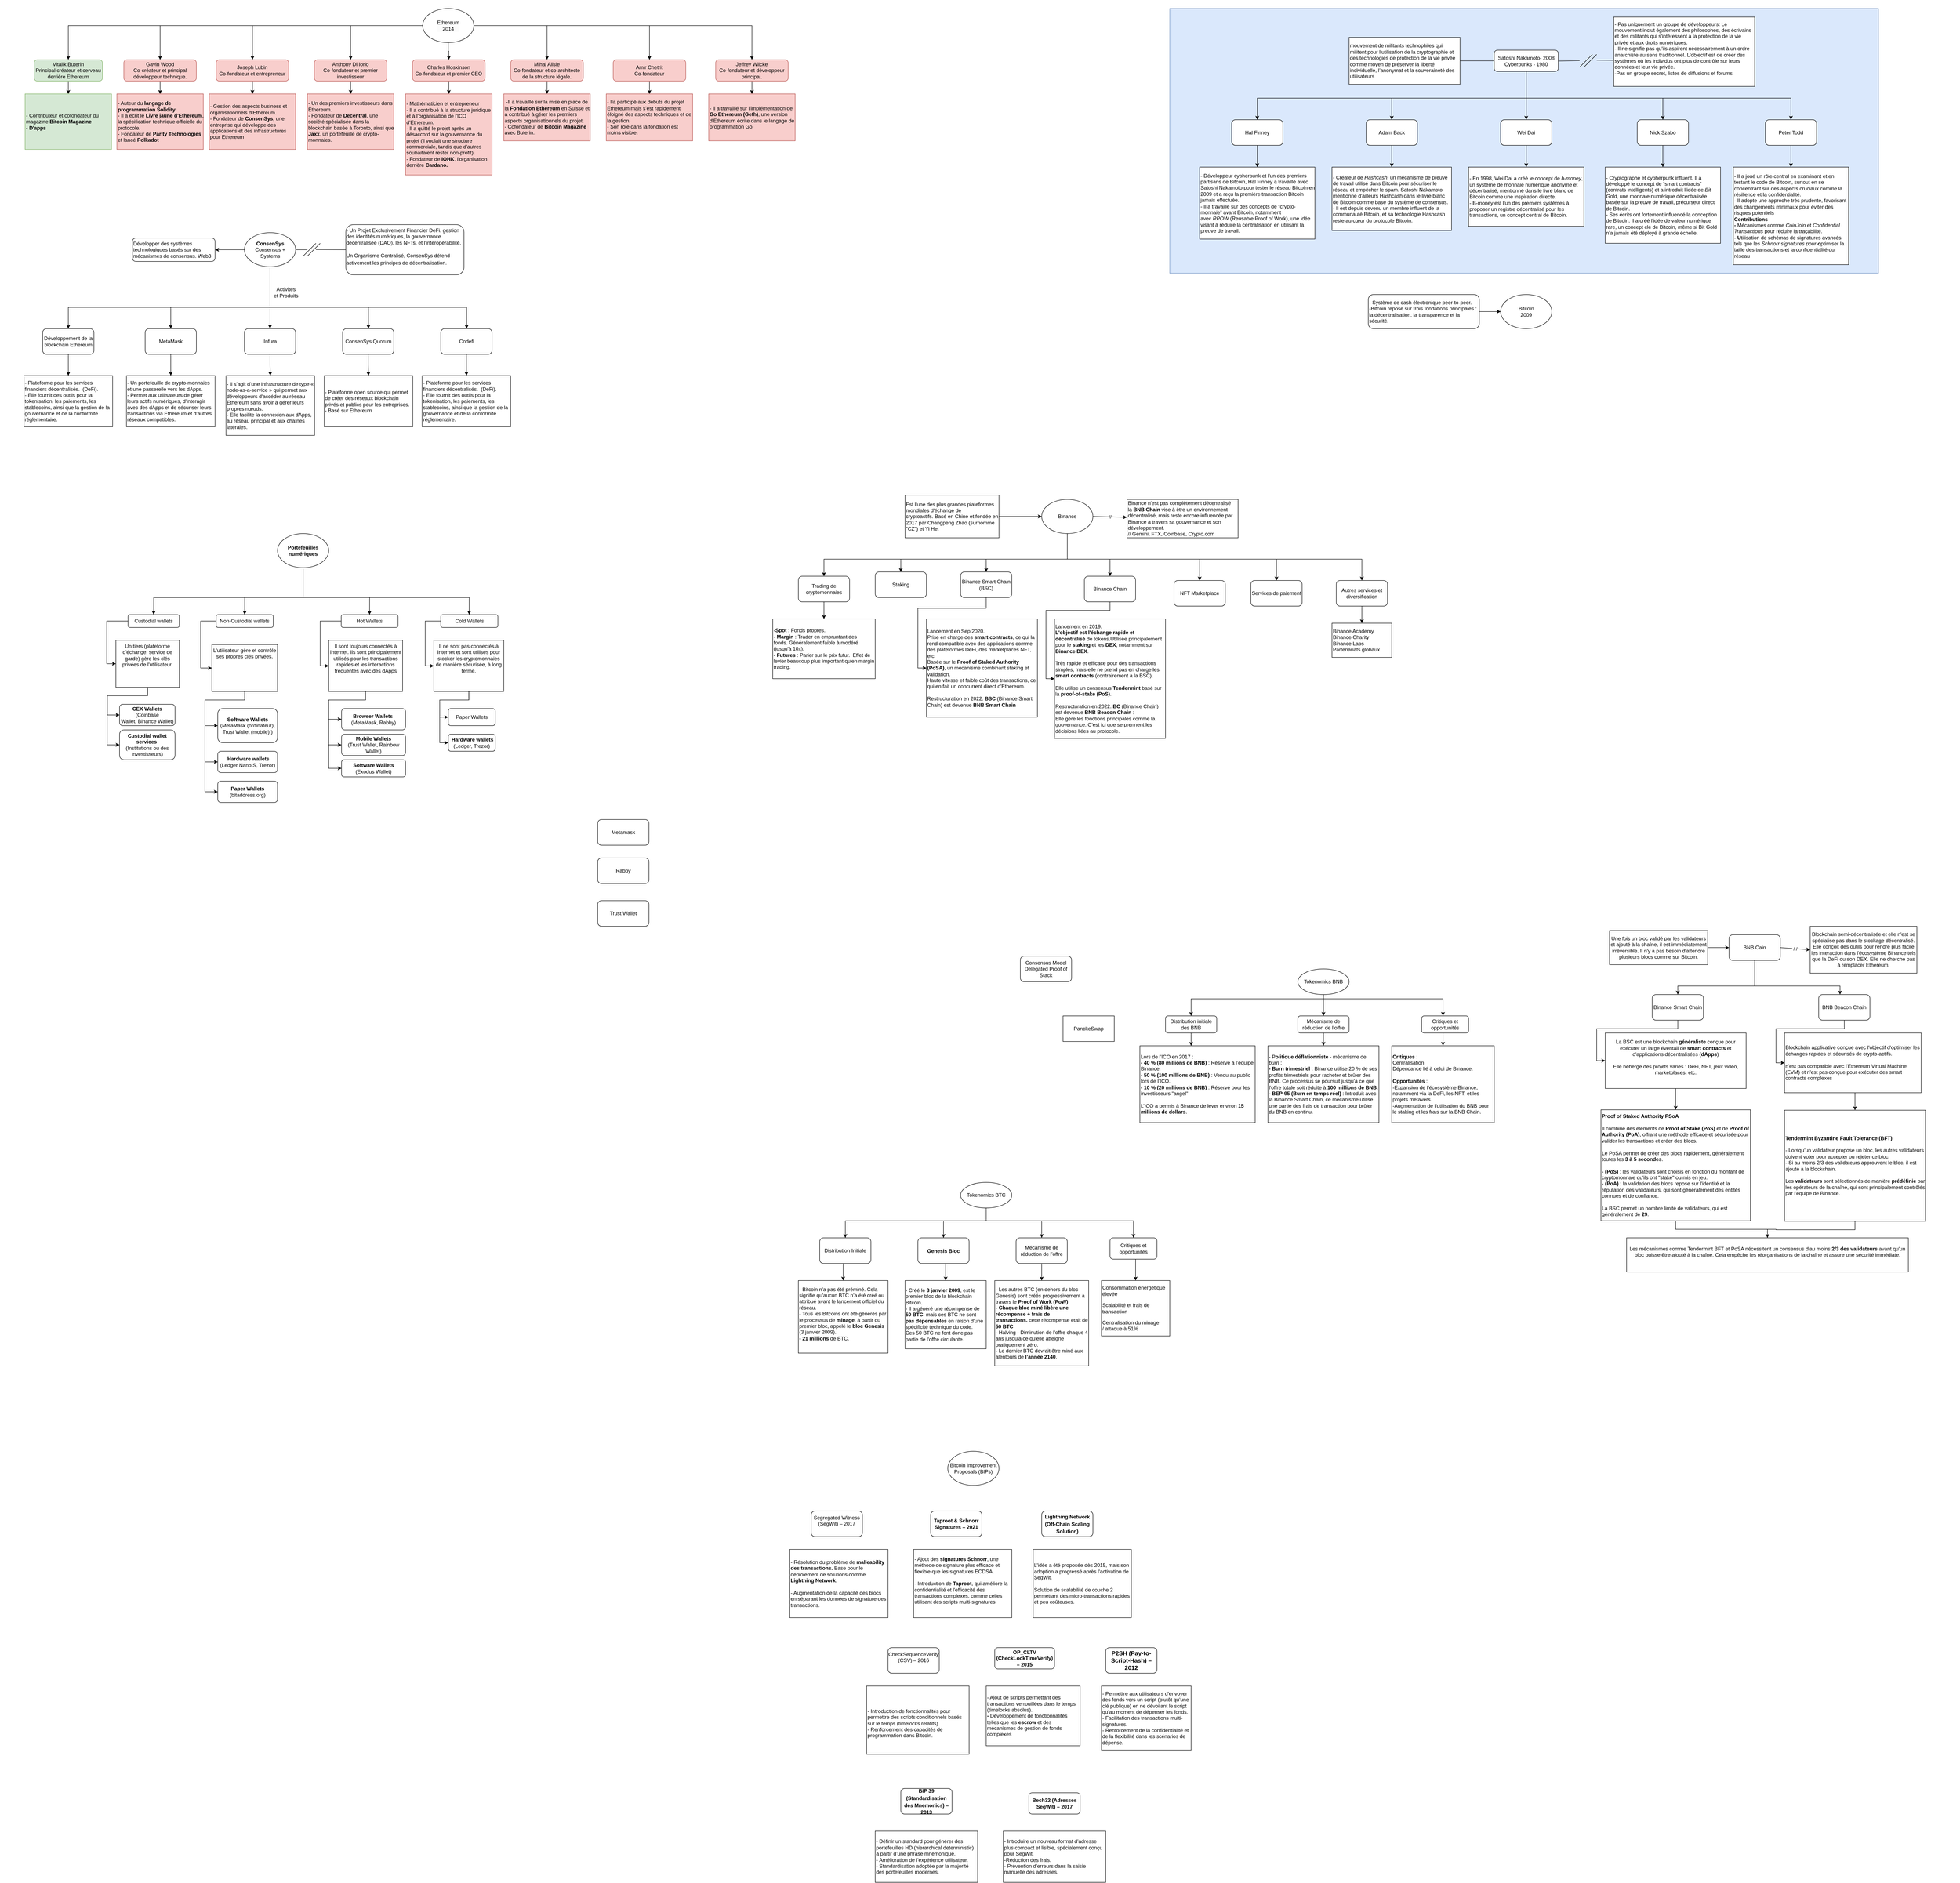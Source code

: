 <mxfile version="25.0.3">
  <diagram name="Page-1" id="_voRB7Y6iMDA6GGgN8ft">
    <mxGraphModel dx="1061" dy="603" grid="1" gridSize="10" guides="0" tooltips="1" connect="1" arrows="1" fold="1" page="1" pageScale="1" pageWidth="827" pageHeight="1169" math="0" shadow="0">
      <root>
        <mxCell id="0" />
        <mxCell id="1" parent="0" />
        <mxCell id="M7vpgcogCTqzijaIfb5J-30" value="" style="rounded=0;whiteSpace=wrap;html=1;strokeColor=none;" parent="1" vertex="1">
          <mxGeometry x="2690" y="2300" width="890" height="390" as="geometry" />
        </mxCell>
        <mxCell id="M7vpgcogCTqzijaIfb5J-29" value="" style="rounded=0;whiteSpace=wrap;html=1;strokeColor=none;" parent="1" vertex="1">
          <mxGeometry x="1830" y="1190" width="1500" height="610" as="geometry" />
        </mxCell>
        <mxCell id="M7vpgcogCTqzijaIfb5J-21" value="" style="rounded=0;whiteSpace=wrap;html=1;strokeColor=none;" parent="1" vertex="1">
          <mxGeometry x="3750" y="2170" width="890" height="880" as="geometry" />
        </mxCell>
        <mxCell id="1MkHPFC1iVQuffIMI8So-28" value="" style="rounded=0;whiteSpace=wrap;html=1;strokeColor=none;" parent="1" vertex="1">
          <mxGeometry x="220" y="1220" width="1060" height="760" as="geometry" />
        </mxCell>
        <mxCell id="3sWl9bdjO9z3tYgHTGhD-47" value="" style="rounded=0;whiteSpace=wrap;html=1;strokeColor=#6c8ebf;fillColor=#dae8fc;" parent="1" vertex="1">
          <mxGeometry x="2790" y="60" width="1660" height="620" as="geometry" />
        </mxCell>
        <mxCell id="WtHiP-zUXW_M2bAxR0jx-71" value="" style="rounded=0;whiteSpace=wrap;html=1;strokeColor=none;" parent="1" vertex="1">
          <mxGeometry x="90" y="40" width="1860" height="440" as="geometry" />
        </mxCell>
        <mxCell id="WtHiP-zUXW_M2bAxR0jx-70" value="" style="rounded=0;whiteSpace=wrap;html=1;strokeColor=none;" parent="1" vertex="1">
          <mxGeometry x="50" y="540" width="1270" height="580" as="geometry" />
        </mxCell>
        <mxCell id="WtHiP-zUXW_M2bAxR0jx-74" style="edgeStyle=orthogonalEdgeStyle;rounded=0;orthogonalLoop=1;jettySize=auto;html=1;entryX=0.5;entryY=0;entryDx=0;entryDy=0;" parent="1" source="WtHiP-zUXW_M2bAxR0jx-1" target="WtHiP-zUXW_M2bAxR0jx-6" edge="1">
          <mxGeometry relative="1" as="geometry" />
        </mxCell>
        <mxCell id="WtHiP-zUXW_M2bAxR0jx-1" value="Vitalik Buterin&lt;br&gt;&lt;div&gt;Principal créateur et cerveau derrière Ethereum&lt;br&gt;&lt;/div&gt;" style="rounded=1;whiteSpace=wrap;html=1;fillColor=#d5e8d4;strokeColor=#82b366;" parent="1" vertex="1">
          <mxGeometry x="130" y="180" width="160" height="50" as="geometry" />
        </mxCell>
        <mxCell id="WtHiP-zUXW_M2bAxR0jx-21" style="edgeStyle=orthogonalEdgeStyle;rounded=0;orthogonalLoop=1;jettySize=auto;html=1;entryX=0.5;entryY=0;entryDx=0;entryDy=0;" parent="1" source="WtHiP-zUXW_M2bAxR0jx-2" target="WtHiP-zUXW_M2bAxR0jx-1" edge="1">
          <mxGeometry relative="1" as="geometry">
            <Array as="points">
              <mxPoint x="210" y="100" />
            </Array>
          </mxGeometry>
        </mxCell>
        <mxCell id="WtHiP-zUXW_M2bAxR0jx-22" style="edgeStyle=orthogonalEdgeStyle;rounded=0;orthogonalLoop=1;jettySize=auto;html=1;" parent="1" source="WtHiP-zUXW_M2bAxR0jx-2" target="WtHiP-zUXW_M2bAxR0jx-3" edge="1">
          <mxGeometry relative="1" as="geometry" />
        </mxCell>
        <mxCell id="WtHiP-zUXW_M2bAxR0jx-23" style="edgeStyle=orthogonalEdgeStyle;rounded=0;orthogonalLoop=1;jettySize=auto;html=1;" parent="1" source="WtHiP-zUXW_M2bAxR0jx-2" target="WtHiP-zUXW_M2bAxR0jx-7" edge="1">
          <mxGeometry relative="1" as="geometry" />
        </mxCell>
        <mxCell id="WtHiP-zUXW_M2bAxR0jx-24" style="edgeStyle=orthogonalEdgeStyle;rounded=0;orthogonalLoop=1;jettySize=auto;html=1;" parent="1" source="WtHiP-zUXW_M2bAxR0jx-2" target="WtHiP-zUXW_M2bAxR0jx-10" edge="1">
          <mxGeometry relative="1" as="geometry" />
        </mxCell>
        <mxCell id="WtHiP-zUXW_M2bAxR0jx-25" style="edgeStyle=orthogonalEdgeStyle;rounded=0;orthogonalLoop=1;jettySize=auto;html=1;" parent="1" source="WtHiP-zUXW_M2bAxR0jx-2" target="WtHiP-zUXW_M2bAxR0jx-15" edge="1">
          <mxGeometry relative="1" as="geometry" />
        </mxCell>
        <mxCell id="WtHiP-zUXW_M2bAxR0jx-26" style="edgeStyle=orthogonalEdgeStyle;rounded=0;orthogonalLoop=1;jettySize=auto;html=1;" parent="1" source="WtHiP-zUXW_M2bAxR0jx-2" target="WtHiP-zUXW_M2bAxR0jx-16" edge="1">
          <mxGeometry relative="1" as="geometry" />
        </mxCell>
        <mxCell id="WtHiP-zUXW_M2bAxR0jx-27" style="edgeStyle=orthogonalEdgeStyle;rounded=0;orthogonalLoop=1;jettySize=auto;html=1;" parent="1" source="WtHiP-zUXW_M2bAxR0jx-2" target="WtHiP-zUXW_M2bAxR0jx-18" edge="1">
          <mxGeometry relative="1" as="geometry" />
        </mxCell>
        <mxCell id="WtHiP-zUXW_M2bAxR0jx-28" style="edgeStyle=orthogonalEdgeStyle;rounded=0;orthogonalLoop=1;jettySize=auto;html=1;entryX=0.5;entryY=0;entryDx=0;entryDy=0;" parent="1" source="WtHiP-zUXW_M2bAxR0jx-2" target="WtHiP-zUXW_M2bAxR0jx-20" edge="1">
          <mxGeometry relative="1" as="geometry" />
        </mxCell>
        <mxCell id="WtHiP-zUXW_M2bAxR0jx-2" value="&lt;meta charset=&quot;utf-8&quot;&gt;&lt;span style=&quot;color: rgb(0, 0, 0); font-family: Helvetica; font-size: 12px; font-style: normal; font-variant-ligatures: normal; font-variant-caps: normal; font-weight: 400; letter-spacing: normal; orphans: 2; text-align: center; text-indent: 0px; text-transform: none; widows: 2; word-spacing: 0px; -webkit-text-stroke-width: 0px; white-space: normal; background-color: rgb(251, 251, 251); text-decoration-thickness: initial; text-decoration-style: initial; text-decoration-color: initial; display: inline !important; float: none;&quot;&gt;Ethereum&lt;/span&gt;&lt;div style=&quot;forced-color-adjust: none; color: rgb(0, 0, 0); font-family: Helvetica; font-size: 12px; font-style: normal; font-variant-ligatures: normal; font-variant-caps: normal; font-weight: 400; letter-spacing: normal; orphans: 2; text-align: center; text-indent: 0px; text-transform: none; widows: 2; word-spacing: 0px; -webkit-text-stroke-width: 0px; white-space: normal; background-color: rgb(251, 251, 251); text-decoration-thickness: initial; text-decoration-style: initial; text-decoration-color: initial;&quot;&gt;2014&lt;/div&gt;" style="ellipse;whiteSpace=wrap;html=1;" parent="1" vertex="1">
          <mxGeometry x="1040" y="60" width="120" height="80" as="geometry" />
        </mxCell>
        <mxCell id="WtHiP-zUXW_M2bAxR0jx-75" style="edgeStyle=orthogonalEdgeStyle;rounded=0;orthogonalLoop=1;jettySize=auto;html=1;entryX=0.5;entryY=0;entryDx=0;entryDy=0;" parent="1" source="WtHiP-zUXW_M2bAxR0jx-3" target="WtHiP-zUXW_M2bAxR0jx-4" edge="1">
          <mxGeometry relative="1" as="geometry" />
        </mxCell>
        <mxCell id="WtHiP-zUXW_M2bAxR0jx-3" value="Gavin Wood&lt;div&gt;Co-créateur et principal développeur technique.&lt;br&gt;&lt;/div&gt;" style="rounded=1;whiteSpace=wrap;html=1;fillColor=#f8cecc;strokeColor=#b85450;" parent="1" vertex="1">
          <mxGeometry x="340" y="180" width="170" height="50" as="geometry" />
        </mxCell>
        <mxCell id="WtHiP-zUXW_M2bAxR0jx-4" value="&lt;span style=&quot;background-color: initial;&quot;&gt;- Auteur du &lt;/span&gt;&lt;strong style=&quot;background-color: initial;&quot;&gt;langage de programmation Solidity&lt;/strong&gt;&lt;span style=&quot;background-color: initial;&quot;&gt;&amp;nbsp;&lt;/span&gt;&lt;br&gt;&lt;span style=&quot;background-color: initial;&quot;&gt;- Il a écrit le &lt;/span&gt;&lt;strong style=&quot;background-color: initial;&quot;&gt;Livre jaune d&#39;Ethereum&lt;/strong&gt;&lt;span style=&quot;background-color: initial;&quot;&gt;, la spécification technique officielle du protocole.&lt;/span&gt;&lt;div&gt;&lt;span style=&quot;background-color: initial;&quot;&gt;- Fondateur de&amp;nbsp;&lt;/span&gt;&lt;strong style=&quot;background-color: initial;&quot;&gt;Parity Technologies&lt;/strong&gt;&lt;span style=&quot;background-color: initial;&quot;&gt; et lancé &lt;/span&gt;&lt;strong style=&quot;background-color: initial;&quot;&gt;Polkadot&lt;/strong&gt;&lt;/div&gt;" style="rounded=0;whiteSpace=wrap;html=1;align=left;fillColor=#f8cecc;strokeColor=#b85450;" parent="1" vertex="1">
          <mxGeometry x="323.75" y="260" width="202.5" height="130" as="geometry" />
        </mxCell>
        <mxCell id="WtHiP-zUXW_M2bAxR0jx-6" value="- Contributeur et cofondateur du magazine&amp;nbsp;&lt;strong&gt;Bitcoin Magazine&lt;/strong&gt;&lt;div&gt;&lt;strong&gt;- D&#39;apps&lt;/strong&gt;&lt;/div&gt;" style="rounded=0;whiteSpace=wrap;html=1;align=left;fillColor=#d5e8d4;strokeColor=#82b366;" parent="1" vertex="1">
          <mxGeometry x="108.75" y="260" width="202.5" height="130" as="geometry" />
        </mxCell>
        <mxCell id="WtHiP-zUXW_M2bAxR0jx-29" style="edgeStyle=orthogonalEdgeStyle;rounded=0;orthogonalLoop=1;jettySize=auto;html=1;" parent="1" source="WtHiP-zUXW_M2bAxR0jx-7" target="WtHiP-zUXW_M2bAxR0jx-8" edge="1">
          <mxGeometry relative="1" as="geometry" />
        </mxCell>
        <mxCell id="WtHiP-zUXW_M2bAxR0jx-7" value="&lt;div&gt;Joseph Lubin&lt;br&gt;&lt;/div&gt;&lt;div&gt;Co-fondateur et entrepreneur&lt;br&gt;&lt;/div&gt;" style="rounded=1;whiteSpace=wrap;html=1;fillColor=#f8cecc;strokeColor=#b85450;" parent="1" vertex="1">
          <mxGeometry x="556.25" y="180" width="170" height="50" as="geometry" />
        </mxCell>
        <mxCell id="WtHiP-zUXW_M2bAxR0jx-8" value="- Gestion des aspects business et organisationnels d’Ethereum.&amp;nbsp;&lt;div&gt;- Fondateur de&amp;nbsp;&lt;strong&gt;ConsenSys&lt;/strong&gt;, une entreprise qui développe des applications et des infrastructures pour Ethereum&lt;br&gt;&lt;/div&gt;" style="rounded=0;whiteSpace=wrap;html=1;align=left;fillColor=#f8cecc;strokeColor=#b85450;" parent="1" vertex="1">
          <mxGeometry x="540" y="260" width="202.5" height="130" as="geometry" />
        </mxCell>
        <mxCell id="WtHiP-zUXW_M2bAxR0jx-9" value="&lt;div&gt;- Un des premiers investisseurs dans Ethereum.&lt;/div&gt;&lt;div&gt;- Fondateur de&amp;nbsp;&lt;strong&gt;Decentral&lt;/strong&gt;, une société spécialisée dans la blockchain basée à Toronto, ainsi que &lt;strong&gt;Jaxx&lt;/strong&gt;, un portefeuille de crypto-monnaies.&lt;br&gt;&lt;/div&gt;" style="rounded=0;whiteSpace=wrap;html=1;align=left;fillColor=#f8cecc;strokeColor=#b85450;" parent="1" vertex="1">
          <mxGeometry x="770" y="260" width="202.5" height="130" as="geometry" />
        </mxCell>
        <mxCell id="WtHiP-zUXW_M2bAxR0jx-76" style="edgeStyle=orthogonalEdgeStyle;rounded=0;orthogonalLoop=1;jettySize=auto;html=1;entryX=0.5;entryY=0;entryDx=0;entryDy=0;" parent="1" source="WtHiP-zUXW_M2bAxR0jx-10" target="WtHiP-zUXW_M2bAxR0jx-9" edge="1">
          <mxGeometry relative="1" as="geometry" />
        </mxCell>
        <mxCell id="WtHiP-zUXW_M2bAxR0jx-10" value="&lt;div&gt;Anthony Di Iorio&lt;/div&gt;&lt;div&gt;&lt;span style=&quot;background-color: initial;&quot;&gt;Co-fondateur et premier investisseur&lt;/span&gt;&lt;/div&gt;" style="rounded=1;whiteSpace=wrap;html=1;fillColor=#f8cecc;strokeColor=#b85450;" parent="1" vertex="1">
          <mxGeometry x="786.25" y="180" width="170" height="50" as="geometry" />
        </mxCell>
        <mxCell id="WtHiP-zUXW_M2bAxR0jx-11" value="&lt;div&gt;- Mathématicien et entrepreneur&lt;/div&gt;&lt;div&gt;- Il a contribué à la structure juridique et à l’organisation de l&#39;ICO d’Ethereum.&amp;nbsp;&lt;/div&gt;&lt;div&gt;- Il a quitté le projet après un désaccord sur la gouvernance du projet (il voulait une structure commerciale, tandis que d&#39;autres souhaitaient rester non-profit).&amp;nbsp;&lt;/div&gt;&lt;div&gt;- Fondateur de&amp;nbsp;&lt;strong&gt;IOHK&lt;/strong&gt;, l&#39;organisation derrière &lt;strong&gt;Cardano.&lt;/strong&gt;&lt;br&gt;&lt;/div&gt;" style="rounded=0;whiteSpace=wrap;html=1;align=left;fillColor=#f8cecc;strokeColor=#b85450;" parent="1" vertex="1">
          <mxGeometry x="1000" y="260" width="202.5" height="190" as="geometry" />
        </mxCell>
        <mxCell id="WtHiP-zUXW_M2bAxR0jx-13" value="&lt;div&gt;&amp;nbsp;-Il a travaillé sur la mise en place de la &lt;strong&gt;Fondation Ethereum&lt;/strong&gt; en Suisse et a contribué à gérer les premiers aspects organisationnels du projet.&amp;nbsp;&lt;/div&gt;&lt;div&gt;- Cofondateur de &lt;strong&gt;Bitcoin Magazine&lt;/strong&gt; avec Buterin.&lt;br&gt;&lt;/div&gt;" style="rounded=0;whiteSpace=wrap;html=1;align=left;fillColor=#f8cecc;strokeColor=#b85450;" parent="1" vertex="1">
          <mxGeometry x="1230" y="260" width="202.5" height="110" as="geometry" />
        </mxCell>
        <mxCell id="WtHiP-zUXW_M2bAxR0jx-77" style="edgeStyle=orthogonalEdgeStyle;rounded=0;orthogonalLoop=1;jettySize=auto;html=1;entryX=0.5;entryY=0;entryDx=0;entryDy=0;" parent="1" source="WtHiP-zUXW_M2bAxR0jx-15" target="WtHiP-zUXW_M2bAxR0jx-11" edge="1">
          <mxGeometry relative="1" as="geometry" />
        </mxCell>
        <mxCell id="WtHiP-zUXW_M2bAxR0jx-15" value="&lt;div&gt;&lt;span style=&quot;background-color: initial;&quot;&gt;Charles Hoskinson&lt;/span&gt;&lt;/div&gt;&lt;div&gt;&lt;span style=&quot;background-color: initial;&quot;&gt;Co-fondateur et premier CEO&lt;/span&gt;&lt;br&gt;&lt;/div&gt;" style="rounded=1;whiteSpace=wrap;html=1;fillColor=#f8cecc;strokeColor=#b85450;" parent="1" vertex="1">
          <mxGeometry x="1016.25" y="180" width="170" height="50" as="geometry" />
        </mxCell>
        <mxCell id="WtHiP-zUXW_M2bAxR0jx-78" style="edgeStyle=orthogonalEdgeStyle;rounded=0;orthogonalLoop=1;jettySize=auto;html=1;entryX=0.5;entryY=0;entryDx=0;entryDy=0;" parent="1" source="WtHiP-zUXW_M2bAxR0jx-16" target="WtHiP-zUXW_M2bAxR0jx-13" edge="1">
          <mxGeometry relative="1" as="geometry" />
        </mxCell>
        <mxCell id="WtHiP-zUXW_M2bAxR0jx-16" value="&lt;div&gt;&lt;span style=&quot;background-color: initial;&quot;&gt;Mihai Alisie&lt;/span&gt;&lt;/div&gt;&lt;div&gt;Co-fondateur et co-architecte de la structure légale.&lt;br&gt;&lt;/div&gt;" style="rounded=1;whiteSpace=wrap;html=1;fillColor=#f8cecc;strokeColor=#b85450;" parent="1" vertex="1">
          <mxGeometry x="1246.25" y="180" width="170" height="50" as="geometry" />
        </mxCell>
        <mxCell id="WtHiP-zUXW_M2bAxR0jx-17" value="&lt;div&gt;- Ila participé aux débuts du projet Ethereum mais s&#39;est rapidement éloigné des aspects techniques et de la gestion.&amp;nbsp;&lt;/div&gt;&lt;div&gt;- Son rôle dans la fondation est moins visible.&lt;br&gt;&lt;/div&gt;" style="rounded=0;whiteSpace=wrap;html=1;align=left;fillColor=#f8cecc;strokeColor=#b85450;" parent="1" vertex="1">
          <mxGeometry x="1470" y="260" width="202.5" height="110" as="geometry" />
        </mxCell>
        <mxCell id="WtHiP-zUXW_M2bAxR0jx-79" style="edgeStyle=orthogonalEdgeStyle;rounded=0;orthogonalLoop=1;jettySize=auto;html=1;entryX=0.5;entryY=0;entryDx=0;entryDy=0;" parent="1" source="WtHiP-zUXW_M2bAxR0jx-18" target="WtHiP-zUXW_M2bAxR0jx-17" edge="1">
          <mxGeometry relative="1" as="geometry" />
        </mxCell>
        <mxCell id="WtHiP-zUXW_M2bAxR0jx-18" value="&lt;div&gt;&lt;span style=&quot;background-color: initial;&quot;&gt;Amir Chetrit&lt;/span&gt;&lt;/div&gt;&lt;div&gt;&lt;span style=&quot;background-color: initial;&quot;&gt;Co-fondateur&lt;/span&gt;&lt;br&gt;&lt;/div&gt;" style="rounded=1;whiteSpace=wrap;html=1;fillColor=#f8cecc;strokeColor=#b85450;" parent="1" vertex="1">
          <mxGeometry x="1486.25" y="180" width="170" height="50" as="geometry" />
        </mxCell>
        <mxCell id="WtHiP-zUXW_M2bAxR0jx-19" value="&lt;div&gt;- Il a travaillé sur l&#39;implémentation de &lt;strong&gt;Go Ethereum (Geth)&lt;/strong&gt;, une version d&#39;Ethereum écrite dans le langage de programmation Go.&amp;nbsp;&lt;/div&gt;" style="rounded=0;whiteSpace=wrap;html=1;align=left;fillColor=#f8cecc;strokeColor=#b85450;" parent="1" vertex="1">
          <mxGeometry x="1710" y="260" width="202.5" height="110" as="geometry" />
        </mxCell>
        <mxCell id="WtHiP-zUXW_M2bAxR0jx-80" style="edgeStyle=orthogonalEdgeStyle;rounded=0;orthogonalLoop=1;jettySize=auto;html=1;entryX=0.5;entryY=0;entryDx=0;entryDy=0;" parent="1" source="WtHiP-zUXW_M2bAxR0jx-20" target="WtHiP-zUXW_M2bAxR0jx-19" edge="1">
          <mxGeometry relative="1" as="geometry" />
        </mxCell>
        <mxCell id="WtHiP-zUXW_M2bAxR0jx-20" value="&lt;div&gt;Jeffrey Wilcke&lt;br&gt;&lt;/div&gt;&lt;div&gt;Co-fondateur et développeur principal.&lt;br&gt;&lt;/div&gt;" style="rounded=1;whiteSpace=wrap;html=1;fillColor=#f8cecc;strokeColor=#b85450;" parent="1" vertex="1">
          <mxGeometry x="1726.25" y="180" width="170" height="50" as="geometry" />
        </mxCell>
        <mxCell id="WtHiP-zUXW_M2bAxR0jx-32" style="edgeStyle=orthogonalEdgeStyle;rounded=0;orthogonalLoop=1;jettySize=auto;html=1;entryX=1;entryY=0.5;entryDx=0;entryDy=0;" parent="1" source="WtHiP-zUXW_M2bAxR0jx-30" target="WtHiP-zUXW_M2bAxR0jx-31" edge="1">
          <mxGeometry relative="1" as="geometry" />
        </mxCell>
        <mxCell id="WtHiP-zUXW_M2bAxR0jx-39" style="edgeStyle=orthogonalEdgeStyle;rounded=0;orthogonalLoop=1;jettySize=auto;html=1;" parent="1" source="WtHiP-zUXW_M2bAxR0jx-30" target="WtHiP-zUXW_M2bAxR0jx-36" edge="1">
          <mxGeometry relative="1" as="geometry" />
        </mxCell>
        <mxCell id="WtHiP-zUXW_M2bAxR0jx-44" style="edgeStyle=orthogonalEdgeStyle;rounded=0;orthogonalLoop=1;jettySize=auto;html=1;exitX=0.5;exitY=1;exitDx=0;exitDy=0;" parent="1" source="WtHiP-zUXW_M2bAxR0jx-30" target="WtHiP-zUXW_M2bAxR0jx-37" edge="1">
          <mxGeometry relative="1" as="geometry">
            <Array as="points">
              <mxPoint x="682" y="760" />
              <mxPoint x="913" y="760" />
            </Array>
          </mxGeometry>
        </mxCell>
        <mxCell id="WtHiP-zUXW_M2bAxR0jx-46" style="edgeStyle=orthogonalEdgeStyle;rounded=0;orthogonalLoop=1;jettySize=auto;html=1;entryX=0.5;entryY=0;entryDx=0;entryDy=0;exitX=0.5;exitY=1;exitDx=0;exitDy=0;" parent="1" source="WtHiP-zUXW_M2bAxR0jx-30" target="WtHiP-zUXW_M2bAxR0jx-35" edge="1">
          <mxGeometry relative="1" as="geometry">
            <Array as="points">
              <mxPoint x="682" y="760" />
              <mxPoint x="450" y="760" />
            </Array>
          </mxGeometry>
        </mxCell>
        <mxCell id="WtHiP-zUXW_M2bAxR0jx-47" style="edgeStyle=orthogonalEdgeStyle;rounded=0;orthogonalLoop=1;jettySize=auto;html=1;exitX=0.5;exitY=1;exitDx=0;exitDy=0;" parent="1" source="WtHiP-zUXW_M2bAxR0jx-30" target="WtHiP-zUXW_M2bAxR0jx-34" edge="1">
          <mxGeometry relative="1" as="geometry">
            <Array as="points">
              <mxPoint x="682" y="760" />
              <mxPoint x="210" y="760" />
            </Array>
          </mxGeometry>
        </mxCell>
        <mxCell id="WtHiP-zUXW_M2bAxR0jx-49" style="edgeStyle=orthogonalEdgeStyle;rounded=0;orthogonalLoop=1;jettySize=auto;html=1;exitX=0.5;exitY=1;exitDx=0;exitDy=0;" parent="1" source="WtHiP-zUXW_M2bAxR0jx-30" target="WtHiP-zUXW_M2bAxR0jx-38" edge="1">
          <mxGeometry relative="1" as="geometry">
            <Array as="points">
              <mxPoint x="682" y="760" />
              <mxPoint x="1143" y="760" />
            </Array>
          </mxGeometry>
        </mxCell>
        <mxCell id="WtHiP-zUXW_M2bAxR0jx-30" value="&lt;b&gt;ConsenSys&lt;/b&gt;&lt;div&gt;Consensus + Systems&lt;/div&gt;" style="ellipse;whiteSpace=wrap;html=1;" parent="1" vertex="1">
          <mxGeometry x="622.5" y="585" width="120" height="80" as="geometry" />
        </mxCell>
        <mxCell id="WtHiP-zUXW_M2bAxR0jx-31" value="Développer des systèmes technologiques basés sur des mécanismes de consensus. Web3" style="rounded=1;whiteSpace=wrap;html=1;align=left;" parent="1" vertex="1">
          <mxGeometry x="360" y="597.5" width="193.75" height="55" as="geometry" />
        </mxCell>
        <mxCell id="WtHiP-zUXW_M2bAxR0jx-54" style="edgeStyle=orthogonalEdgeStyle;rounded=0;orthogonalLoop=1;jettySize=auto;html=1;" parent="1" source="WtHiP-zUXW_M2bAxR0jx-34" target="WtHiP-zUXW_M2bAxR0jx-53" edge="1">
          <mxGeometry relative="1" as="geometry" />
        </mxCell>
        <mxCell id="WtHiP-zUXW_M2bAxR0jx-34" value="&lt;meta charset=&quot;utf-8&quot;&gt;Développement de la blockchain Ethereum" style="rounded=1;whiteSpace=wrap;html=1;" parent="1" vertex="1">
          <mxGeometry x="150" y="810" width="120" height="60" as="geometry" />
        </mxCell>
        <mxCell id="WtHiP-zUXW_M2bAxR0jx-55" style="edgeStyle=orthogonalEdgeStyle;rounded=0;orthogonalLoop=1;jettySize=auto;html=1;" parent="1" source="WtHiP-zUXW_M2bAxR0jx-35" target="WtHiP-zUXW_M2bAxR0jx-52" edge="1">
          <mxGeometry relative="1" as="geometry" />
        </mxCell>
        <mxCell id="WtHiP-zUXW_M2bAxR0jx-35" value="MetaMask" style="rounded=1;whiteSpace=wrap;html=1;" parent="1" vertex="1">
          <mxGeometry x="390" y="810" width="120" height="60" as="geometry" />
        </mxCell>
        <mxCell id="WtHiP-zUXW_M2bAxR0jx-56" style="edgeStyle=orthogonalEdgeStyle;rounded=0;orthogonalLoop=1;jettySize=auto;html=1;" parent="1" source="WtHiP-zUXW_M2bAxR0jx-36" target="WtHiP-zUXW_M2bAxR0jx-51" edge="1">
          <mxGeometry relative="1" as="geometry" />
        </mxCell>
        <mxCell id="WtHiP-zUXW_M2bAxR0jx-36" value="Infura" style="rounded=1;whiteSpace=wrap;html=1;" parent="1" vertex="1">
          <mxGeometry x="622.5" y="810" width="120" height="60" as="geometry" />
        </mxCell>
        <mxCell id="WtHiP-zUXW_M2bAxR0jx-57" style="edgeStyle=orthogonalEdgeStyle;rounded=0;orthogonalLoop=1;jettySize=auto;html=1;" parent="1" source="WtHiP-zUXW_M2bAxR0jx-37" target="WtHiP-zUXW_M2bAxR0jx-50" edge="1">
          <mxGeometry relative="1" as="geometry" />
        </mxCell>
        <mxCell id="WtHiP-zUXW_M2bAxR0jx-37" value="ConsenSys Quorum" style="rounded=1;whiteSpace=wrap;html=1;" parent="1" vertex="1">
          <mxGeometry x="852.5" y="810" width="120" height="60" as="geometry" />
        </mxCell>
        <mxCell id="WtHiP-zUXW_M2bAxR0jx-58" style="edgeStyle=orthogonalEdgeStyle;rounded=0;orthogonalLoop=1;jettySize=auto;html=1;" parent="1" source="WtHiP-zUXW_M2bAxR0jx-38" target="WtHiP-zUXW_M2bAxR0jx-48" edge="1">
          <mxGeometry relative="1" as="geometry" />
        </mxCell>
        <mxCell id="WtHiP-zUXW_M2bAxR0jx-38" value="Codefi" style="rounded=1;whiteSpace=wrap;html=1;" parent="1" vertex="1">
          <mxGeometry x="1082.5" y="810" width="120" height="60" as="geometry" />
        </mxCell>
        <mxCell id="WtHiP-zUXW_M2bAxR0jx-48" value="- Plateforme pour les services financiers décentralisés.&amp;nbsp;&amp;nbsp;(DeFi).&lt;div&gt;- Elle fournit des outils pour la tokenisation, les paiements, les stablecoins, ainsi que la gestion de la gouvernance et de la conformité réglementaire.&lt;/div&gt;" style="rounded=0;whiteSpace=wrap;html=1;align=left;" parent="1" vertex="1">
          <mxGeometry x="1038.75" y="920" width="207.5" height="120" as="geometry" />
        </mxCell>
        <mxCell id="WtHiP-zUXW_M2bAxR0jx-50" value="- Plateforme open source qui permet de créer des réseaux blockchain privés et publics pour les entreprises.&lt;div&gt;- Basé sur Ethereum&lt;/div&gt;" style="rounded=0;whiteSpace=wrap;html=1;align=left;" parent="1" vertex="1">
          <mxGeometry x="809.38" y="920" width="207.5" height="120" as="geometry" />
        </mxCell>
        <mxCell id="WtHiP-zUXW_M2bAxR0jx-51" value="- Il s’agit d’une infrastructure de type « node-as-a-service » qui permet aux développeurs d&#39;accéder au réseau Ethereum sans avoir à gérer leurs propres nœuds.&amp;nbsp;&lt;div&gt;- Elle facilite la connexion aux dApps, au réseau principal et aux chaînes latérales.&lt;br&gt;&lt;/div&gt;" style="rounded=0;whiteSpace=wrap;html=1;align=left;" parent="1" vertex="1">
          <mxGeometry x="579.38" y="920" width="207.5" height="140" as="geometry" />
        </mxCell>
        <mxCell id="WtHiP-zUXW_M2bAxR0jx-52" value="- Un portefeuille de crypto-monnaies et une passerelle vers les dApps.&lt;div&gt;- Permet aux utilisateurs de gérer leurs actifs numériques, d&#39;interagir avec des dApps et de sécuriser leurs transactions via Ethereum et d&#39;autres réseaux compatibles.&lt;br&gt;&lt;/div&gt;" style="rounded=0;whiteSpace=wrap;html=1;align=left;" parent="1" vertex="1">
          <mxGeometry x="346.25" y="920" width="207.5" height="120" as="geometry" />
        </mxCell>
        <mxCell id="WtHiP-zUXW_M2bAxR0jx-53" value="- Plateforme pour les services financiers décentralisés.&amp;nbsp;&amp;nbsp;(DeFi).&lt;div&gt;- Elle fournit des outils pour la tokenisation, les paiements, les stablecoins, ainsi que la gestion de la gouvernance et de la conformité réglementaire.&lt;/div&gt;" style="rounded=0;whiteSpace=wrap;html=1;align=left;" parent="1" vertex="1">
          <mxGeometry x="106.25" y="920" width="207.5" height="120" as="geometry" />
        </mxCell>
        <mxCell id="WtHiP-zUXW_M2bAxR0jx-65" value="&lt;div&gt;&lt;div style=&quot;text-align: left;&quot;&gt;- Un Projet Exclusivement Financier DeFi.&amp;nbsp;&lt;span style=&quot;background-color: initial;&quot;&gt;gestion des&amp;nbsp;&lt;/span&gt;&lt;span style=&quot;background-color: initial;&quot;&gt;identités numériques&lt;/span&gt;&lt;span style=&quot;background-color: initial;&quot;&gt;, la&amp;nbsp;&lt;/span&gt;&lt;span style=&quot;background-color: initial;&quot;&gt;gouvernance décentralisée (DAO)&lt;/span&gt;&lt;span style=&quot;background-color: initial;&quot;&gt;, les&amp;nbsp;&lt;/span&gt;&lt;span style=&quot;background-color: initial;&quot;&gt;NFTs&lt;/span&gt;&lt;span style=&quot;background-color: initial;&quot;&gt;, et l&#39;&lt;/span&gt;&lt;span style=&quot;background-color: initial;&quot;&gt;interopérabilité&lt;/span&gt;&lt;span style=&quot;background-color: initial;&quot;&gt;.&lt;/span&gt;&lt;/div&gt;&lt;div&gt;&lt;h3 style=&quot;text-align: left;&quot;&gt;&lt;font style=&quot;font-size: 12px; font-weight: normal;&quot;&gt;Un Organisme Centralisé,&amp;nbsp;&lt;span style=&quot;background-color: initial;&quot;&gt;ConsenSys défend activement les principes de&amp;nbsp;&lt;/span&gt;&lt;span style=&quot;background-color: initial;&quot;&gt;décentralisation.&lt;/span&gt;&lt;/font&gt;&lt;/h3&gt;&lt;/div&gt;&lt;/div&gt;" style="rounded=1;whiteSpace=wrap;html=1;" parent="1" vertex="1">
          <mxGeometry x="860" y="566.25" width="276.75" height="117.5" as="geometry" />
        </mxCell>
        <mxCell id="WtHiP-zUXW_M2bAxR0jx-67" value="" style="group" parent="1" vertex="1" connectable="0">
          <mxGeometry x="760" y="610" width="40" height="30" as="geometry" />
        </mxCell>
        <mxCell id="WtHiP-zUXW_M2bAxR0jx-68" value="" style="group" parent="WtHiP-zUXW_M2bAxR0jx-67" vertex="1" connectable="0">
          <mxGeometry width="40" height="30" as="geometry" />
        </mxCell>
        <mxCell id="WtHiP-zUXW_M2bAxR0jx-60" value="" style="endArrow=none;html=1;rounded=0;exitX=1;exitY=0.5;exitDx=0;exitDy=0;" parent="WtHiP-zUXW_M2bAxR0jx-68" source="WtHiP-zUXW_M2bAxR0jx-30" edge="1">
          <mxGeometry width="50" height="50" relative="1" as="geometry">
            <mxPoint x="-30" y="200" as="sourcePoint" />
            <mxPoint x="10" y="15" as="targetPoint" />
          </mxGeometry>
        </mxCell>
        <mxCell id="WtHiP-zUXW_M2bAxR0jx-61" value="" style="endArrow=none;html=1;rounded=0;" parent="WtHiP-zUXW_M2bAxR0jx-68" edge="1">
          <mxGeometry width="50" height="50" relative="1" as="geometry">
            <mxPoint y="30" as="sourcePoint" />
            <mxPoint x="30" as="targetPoint" />
          </mxGeometry>
        </mxCell>
        <mxCell id="WtHiP-zUXW_M2bAxR0jx-62" value="" style="endArrow=none;html=1;rounded=0;" parent="WtHiP-zUXW_M2bAxR0jx-68" edge="1">
          <mxGeometry width="50" height="50" relative="1" as="geometry">
            <mxPoint x="10" y="30" as="sourcePoint" />
            <mxPoint x="40" as="targetPoint" />
          </mxGeometry>
        </mxCell>
        <mxCell id="WtHiP-zUXW_M2bAxR0jx-63" value="" style="endArrow=none;html=1;rounded=0;exitX=1;exitY=0.5;exitDx=0;exitDy=0;entryX=0;entryY=0.5;entryDx=0;entryDy=0;" parent="WtHiP-zUXW_M2bAxR0jx-68" target="WtHiP-zUXW_M2bAxR0jx-65" edge="1">
          <mxGeometry width="50" height="50" relative="1" as="geometry">
            <mxPoint x="30" y="14.74" as="sourcePoint" />
            <mxPoint x="80" y="13.75" as="targetPoint" />
          </mxGeometry>
        </mxCell>
        <mxCell id="WtHiP-zUXW_M2bAxR0jx-69" value="Activités et Produits" style="text;html=1;align=center;verticalAlign=middle;whiteSpace=wrap;rounded=0;" parent="1" vertex="1">
          <mxGeometry x="690" y="710" width="60" height="30" as="geometry" />
        </mxCell>
        <mxCell id="3sWl9bdjO9z3tYgHTGhD-1" value="Bitcoin&lt;div&gt;2009&lt;/div&gt;" style="ellipse;whiteSpace=wrap;html=1;" parent="1" vertex="1">
          <mxGeometry x="3565" y="730" width="120" height="80" as="geometry" />
        </mxCell>
        <mxCell id="3sWl9bdjO9z3tYgHTGhD-26" style="edgeStyle=orthogonalEdgeStyle;rounded=0;orthogonalLoop=1;jettySize=auto;html=1;" parent="1" source="3sWl9bdjO9z3tYgHTGhD-2" target="3sWl9bdjO9z3tYgHTGhD-8" edge="1">
          <mxGeometry relative="1" as="geometry" />
        </mxCell>
        <mxCell id="3sWl9bdjO9z3tYgHTGhD-27" style="edgeStyle=orthogonalEdgeStyle;rounded=0;orthogonalLoop=1;jettySize=auto;html=1;" parent="1" source="3sWl9bdjO9z3tYgHTGhD-2" target="3sWl9bdjO9z3tYgHTGhD-7" edge="1">
          <mxGeometry relative="1" as="geometry">
            <Array as="points">
              <mxPoint x="3625" y="270" />
              <mxPoint x="3310" y="270" />
            </Array>
          </mxGeometry>
        </mxCell>
        <mxCell id="3sWl9bdjO9z3tYgHTGhD-28" style="edgeStyle=orthogonalEdgeStyle;rounded=0;orthogonalLoop=1;jettySize=auto;html=1;" parent="1" source="3sWl9bdjO9z3tYgHTGhD-2" target="3sWl9bdjO9z3tYgHTGhD-5" edge="1">
          <mxGeometry relative="1" as="geometry">
            <Array as="points">
              <mxPoint x="3625" y="270" />
              <mxPoint x="2995" y="270" />
            </Array>
          </mxGeometry>
        </mxCell>
        <mxCell id="3sWl9bdjO9z3tYgHTGhD-29" style="edgeStyle=orthogonalEdgeStyle;rounded=0;orthogonalLoop=1;jettySize=auto;html=1;" parent="1" source="3sWl9bdjO9z3tYgHTGhD-2" target="3sWl9bdjO9z3tYgHTGhD-9" edge="1">
          <mxGeometry relative="1" as="geometry">
            <Array as="points">
              <mxPoint x="3625" y="270" />
              <mxPoint x="3945" y="270" />
            </Array>
          </mxGeometry>
        </mxCell>
        <mxCell id="3sWl9bdjO9z3tYgHTGhD-30" style="edgeStyle=orthogonalEdgeStyle;rounded=0;orthogonalLoop=1;jettySize=auto;html=1;" parent="1" source="3sWl9bdjO9z3tYgHTGhD-2" target="3sWl9bdjO9z3tYgHTGhD-21" edge="1">
          <mxGeometry relative="1" as="geometry">
            <Array as="points">
              <mxPoint x="3625" y="270" />
              <mxPoint x="4245" y="270" />
            </Array>
          </mxGeometry>
        </mxCell>
        <mxCell id="3sWl9bdjO9z3tYgHTGhD-32" style="edgeStyle=orthogonalEdgeStyle;rounded=0;orthogonalLoop=1;jettySize=auto;html=1;endArrow=none;endFill=0;" parent="1" source="3sWl9bdjO9z3tYgHTGhD-2" target="3sWl9bdjO9z3tYgHTGhD-31" edge="1">
          <mxGeometry relative="1" as="geometry" />
        </mxCell>
        <mxCell id="3sWl9bdjO9z3tYgHTGhD-2" value="Satoshi Nakamoto- 2008&lt;div&gt;Cyberpunks -&amp;nbsp;&lt;span style=&quot;background-color: initial;&quot;&gt;1980&lt;/span&gt;&lt;/div&gt;" style="rounded=1;whiteSpace=wrap;html=1;" parent="1" vertex="1">
          <mxGeometry x="3550" y="157.5" width="150" height="50" as="geometry" />
        </mxCell>
        <mxCell id="3sWl9bdjO9z3tYgHTGhD-4" style="edgeStyle=orthogonalEdgeStyle;rounded=0;orthogonalLoop=1;jettySize=auto;html=1;entryX=0;entryY=0.5;entryDx=0;entryDy=0;" parent="1" source="3sWl9bdjO9z3tYgHTGhD-3" target="3sWl9bdjO9z3tYgHTGhD-1" edge="1">
          <mxGeometry relative="1" as="geometry" />
        </mxCell>
        <mxCell id="3sWl9bdjO9z3tYgHTGhD-3" value="- Système de cash électronique peer-to-peer.&lt;div&gt;-&lt;span style=&quot;background-color: initial;&quot;&gt;Bitcoin repose sur trois fondations principales : la décentralisation, la transparence et la sécurité.&lt;/span&gt;&lt;/div&gt;" style="rounded=1;whiteSpace=wrap;html=1;align=left;" parent="1" vertex="1">
          <mxGeometry x="3255" y="730" width="260" height="80" as="geometry" />
        </mxCell>
        <mxCell id="3sWl9bdjO9z3tYgHTGhD-16" style="edgeStyle=orthogonalEdgeStyle;rounded=0;orthogonalLoop=1;jettySize=auto;html=1;entryX=0.5;entryY=0;entryDx=0;entryDy=0;" parent="1" source="3sWl9bdjO9z3tYgHTGhD-5" target="3sWl9bdjO9z3tYgHTGhD-15" edge="1">
          <mxGeometry relative="1" as="geometry" />
        </mxCell>
        <mxCell id="3sWl9bdjO9z3tYgHTGhD-5" value="Hal Finney" style="rounded=1;whiteSpace=wrap;html=1;" parent="1" vertex="1">
          <mxGeometry x="2935" y="320.5" width="120" height="60" as="geometry" />
        </mxCell>
        <mxCell id="3sWl9bdjO9z3tYgHTGhD-20" style="edgeStyle=orthogonalEdgeStyle;rounded=0;orthogonalLoop=1;jettySize=auto;html=1;" parent="1" source="3sWl9bdjO9z3tYgHTGhD-7" target="3sWl9bdjO9z3tYgHTGhD-19" edge="1">
          <mxGeometry relative="1" as="geometry" />
        </mxCell>
        <mxCell id="3sWl9bdjO9z3tYgHTGhD-7" value="Adam Back" style="rounded=1;whiteSpace=wrap;html=1;" parent="1" vertex="1">
          <mxGeometry x="3250" y="320.5" width="120" height="60" as="geometry" />
        </mxCell>
        <mxCell id="3sWl9bdjO9z3tYgHTGhD-17" style="edgeStyle=orthogonalEdgeStyle;rounded=0;orthogonalLoop=1;jettySize=auto;html=1;" parent="1" source="3sWl9bdjO9z3tYgHTGhD-8" target="3sWl9bdjO9z3tYgHTGhD-13" edge="1">
          <mxGeometry relative="1" as="geometry" />
        </mxCell>
        <mxCell id="3sWl9bdjO9z3tYgHTGhD-8" value="Wei Dai" style="rounded=1;whiteSpace=wrap;html=1;" parent="1" vertex="1">
          <mxGeometry x="3565" y="320.5" width="120" height="60" as="geometry" />
        </mxCell>
        <mxCell id="3sWl9bdjO9z3tYgHTGhD-18" style="edgeStyle=orthogonalEdgeStyle;rounded=0;orthogonalLoop=1;jettySize=auto;html=1;" parent="1" source="3sWl9bdjO9z3tYgHTGhD-9" target="3sWl9bdjO9z3tYgHTGhD-14" edge="1">
          <mxGeometry relative="1" as="geometry" />
        </mxCell>
        <mxCell id="3sWl9bdjO9z3tYgHTGhD-9" value="Nick Szabo" style="rounded=1;whiteSpace=wrap;html=1;" parent="1" vertex="1">
          <mxGeometry x="3885" y="320.5" width="120" height="60" as="geometry" />
        </mxCell>
        <mxCell id="3sWl9bdjO9z3tYgHTGhD-13" value="&lt;span style=&quot;forced-color-adjust: none; color: rgb(0, 0, 0); font-family: Helvetica; font-size: 12px; font-style: normal; font-variant-ligatures: normal; font-variant-caps: normal; font-weight: 400; letter-spacing: normal; orphans: 2; text-indent: 0px; text-transform: none; widows: 2; word-spacing: 0px; -webkit-text-stroke-width: 0px; white-space: normal; background-color: initial; text-decoration-thickness: initial; text-decoration-style: initial; text-decoration-color: initial;&quot;&gt;- En 1998, Wei Dai a créé le concept de&lt;span&gt;&amp;nbsp;&lt;/span&gt;&lt;/span&gt;&lt;em style=&quot;forced-color-adjust: none; color: rgb(0, 0, 0); font-family: Helvetica; font-size: 12px; font-variant-ligatures: normal; font-variant-caps: normal; font-weight: 400; letter-spacing: normal; orphans: 2; text-indent: 0px; text-transform: none; widows: 2; word-spacing: 0px; -webkit-text-stroke-width: 0px; white-space: normal; background-color: initial; text-decoration-thickness: initial; text-decoration-style: initial; text-decoration-color: initial;&quot;&gt;b-money&lt;/em&gt;&lt;span style=&quot;forced-color-adjust: none; color: rgb(0, 0, 0); font-family: Helvetica; font-size: 12px; font-style: normal; font-variant-ligatures: normal; font-variant-caps: normal; font-weight: 400; letter-spacing: normal; orphans: 2; text-indent: 0px; text-transform: none; widows: 2; word-spacing: 0px; -webkit-text-stroke-width: 0px; white-space: normal; background-color: initial; text-decoration-thickness: initial; text-decoration-style: initial; text-decoration-color: initial;&quot;&gt;, un système de monnaie numérique anonyme et décentralisé, mentionné dans le livre blanc de Bitcoin comme une inspiration directe.&lt;/span&gt;&lt;br style=&quot;forced-color-adjust: none; color: rgb(0, 0, 0); font-family: Helvetica; font-size: 12px; font-style: normal; font-variant-ligatures: normal; font-variant-caps: normal; font-weight: 400; letter-spacing: normal; orphans: 2; text-indent: 0px; text-transform: none; widows: 2; word-spacing: 0px; -webkit-text-stroke-width: 0px; white-space: normal; background-color: rgb(251, 251, 251); text-decoration-thickness: initial; text-decoration-style: initial; text-decoration-color: initial;&quot;&gt;&lt;span style=&quot;forced-color-adjust: none; color: rgb(0, 0, 0); font-family: Helvetica; font-size: 12px; font-style: normal; font-variant-ligatures: normal; font-variant-caps: normal; font-weight: 400; letter-spacing: normal; orphans: 2; text-indent: 0px; text-transform: none; widows: 2; word-spacing: 0px; -webkit-text-stroke-width: 0px; white-space: normal; background-color: initial; text-decoration-thickness: initial; text-decoration-style: initial; text-decoration-color: initial;&quot;&gt;- B-money est l&#39;un des premiers systèmes à proposer un registre décentralisé pour les transactions, un concept central de Bitcoin.&amp;nbsp;&lt;/span&gt;" style="rounded=0;whiteSpace=wrap;html=1;align=left;" parent="1" vertex="1">
          <mxGeometry x="3490" y="431.5" width="270" height="138.5" as="geometry" />
        </mxCell>
        <mxCell id="3sWl9bdjO9z3tYgHTGhD-14" value="&lt;span style=&quot;forced-color-adjust: none; color: rgb(0, 0, 0); font-family: Helvetica; font-size: 12px; font-style: normal; font-variant-ligatures: normal; font-variant-caps: normal; font-weight: 400; letter-spacing: normal; orphans: 2; text-indent: 0px; text-transform: none; widows: 2; word-spacing: 0px; -webkit-text-stroke-width: 0px; white-space: normal; background-color: initial; text-decoration-thickness: initial; text-decoration-style: initial; text-decoration-color: initial;&quot;&gt;- Cryptographe et cypherpunk influent, Il a développé le concept de “smart contracts” (contrats intelligents) et a introduit l’idée de&lt;span&gt;&amp;nbsp;&lt;/span&gt;&lt;/span&gt;&lt;em style=&quot;forced-color-adjust: none; color: rgb(0, 0, 0); font-family: Helvetica; font-size: 12px; font-variant-ligatures: normal; font-variant-caps: normal; font-weight: 400; letter-spacing: normal; orphans: 2; text-indent: 0px; text-transform: none; widows: 2; word-spacing: 0px; -webkit-text-stroke-width: 0px; white-space: normal; background-color: initial; text-decoration-thickness: initial; text-decoration-style: initial; text-decoration-color: initial;&quot;&gt;Bit Gold&lt;/em&gt;&lt;span style=&quot;forced-color-adjust: none; color: rgb(0, 0, 0); font-family: Helvetica; font-size: 12px; font-style: normal; font-variant-ligatures: normal; font-variant-caps: normal; font-weight: 400; letter-spacing: normal; orphans: 2; text-indent: 0px; text-transform: none; widows: 2; word-spacing: 0px; -webkit-text-stroke-width: 0px; white-space: normal; background-color: initial; text-decoration-thickness: initial; text-decoration-style: initial; text-decoration-color: initial;&quot;&gt;, une monnaie numérique décentralisée basée sur la preuve de travail, précurseur direct de Bitcoin.&lt;/span&gt;&lt;br style=&quot;forced-color-adjust: none; color: rgb(0, 0, 0); font-family: Helvetica; font-size: 12px; font-style: normal; font-variant-ligatures: normal; font-variant-caps: normal; font-weight: 400; letter-spacing: normal; orphans: 2; text-indent: 0px; text-transform: none; widows: 2; word-spacing: 0px; -webkit-text-stroke-width: 0px; white-space: normal; background-color: rgb(251, 251, 251); text-decoration-thickness: initial; text-decoration-style: initial; text-decoration-color: initial;&quot;&gt;&lt;span style=&quot;forced-color-adjust: none; color: rgb(0, 0, 0); font-family: Helvetica; font-size: 12px; font-style: normal; font-variant-ligatures: normal; font-variant-caps: normal; font-weight: 400; letter-spacing: normal; orphans: 2; text-indent: 0px; text-transform: none; widows: 2; word-spacing: 0px; -webkit-text-stroke-width: 0px; white-space: normal; background-color: initial; text-decoration-thickness: initial; text-decoration-style: initial; text-decoration-color: initial;&quot;&gt;- Ses écrits ont fortement influencé la conception de Bitcoin. Il a créé l’idée de valeur numérique rare, un concept clé de Bitcoin, même si Bit Gold n’a jamais été déployé à grande échelle.&lt;/span&gt;" style="rounded=0;whiteSpace=wrap;html=1;align=left;" parent="1" vertex="1">
          <mxGeometry x="3810" y="431.5" width="270" height="178.5" as="geometry" />
        </mxCell>
        <mxCell id="3sWl9bdjO9z3tYgHTGhD-15" value="&lt;span style=&quot;background-color: initial;&quot;&gt;- Développeur cypherpunk et l&#39;un des premiers partisans de Bitcoin, Hal Finney a travaillé avec Satoshi Nakamoto pour tester le réseau Bitcoin en 2009 et a reçu la première transaction Bitcoin jamais effectuée.&lt;/span&gt;&lt;br style=&quot;&quot;&gt;&lt;span style=&quot;background-color: initial;&quot;&gt;- Il a travaillé sur des concepts de “crypto-monnaie” avant Bitcoin, notamment avec&amp;nbsp;&lt;/span&gt;&lt;em style=&quot;background-color: initial;&quot;&gt;RPOW&lt;/em&gt;&lt;span style=&quot;background-color: initial;&quot;&gt;&amp;nbsp;(Reusable Proof of Work), une idée visant à réduire la centralisation en utilisant la preuve de travail.&lt;/span&gt;" style="rounded=0;whiteSpace=wrap;html=1;align=left;" parent="1" vertex="1">
          <mxGeometry x="2860" y="431.5" width="270" height="168.5" as="geometry" />
        </mxCell>
        <mxCell id="3sWl9bdjO9z3tYgHTGhD-19" value="&lt;span style=&quot;background-color: initial;&quot;&gt;- Créateur de &lt;/span&gt;&lt;em style=&quot;background-color: initial;&quot;&gt;Hashcash&lt;/em&gt;&lt;span style=&quot;background-color: initial;&quot;&gt;, un mécanisme de preuve de travail utilisé dans Bitcoin pour sécuriser le réseau et empêcher le spam. Satoshi Nakamoto mentionne d&#39;ailleurs Hashcash dans le livre blanc de Bitcoin comme base du système de consensus.&lt;/span&gt;&lt;br&gt;&lt;span style=&quot;background-color: initial;&quot;&gt;- Il est depuis devenu un membre influent de la communauté Bitcoin, et sa technologie Hashcash reste au cœur du protocole Bitcoin.&lt;/span&gt;" style="rounded=0;whiteSpace=wrap;html=1;align=left;" parent="1" vertex="1">
          <mxGeometry x="3170" y="431.5" width="280" height="148.5" as="geometry" />
        </mxCell>
        <mxCell id="3sWl9bdjO9z3tYgHTGhD-23" style="edgeStyle=orthogonalEdgeStyle;rounded=0;orthogonalLoop=1;jettySize=auto;html=1;entryX=0.5;entryY=0;entryDx=0;entryDy=0;" parent="1" source="3sWl9bdjO9z3tYgHTGhD-21" target="3sWl9bdjO9z3tYgHTGhD-22" edge="1">
          <mxGeometry relative="1" as="geometry" />
        </mxCell>
        <mxCell id="3sWl9bdjO9z3tYgHTGhD-21" value="&lt;meta charset=&quot;utf-8&quot;&gt;Peter Todd" style="rounded=1;whiteSpace=wrap;html=1;" parent="1" vertex="1">
          <mxGeometry x="4185" y="320.5" width="120" height="60" as="geometry" />
        </mxCell>
        <mxCell id="3sWl9bdjO9z3tYgHTGhD-22" value="&lt;span style=&quot;background-color: initial;&quot;&gt;- Il a joué un rôle central en examinant et en testant le code de Bitcoin, surtout en se concentrant sur des aspects cruciaux comme la résilience et la confidentialité.&amp;nbsp;&amp;nbsp;&lt;/span&gt;&lt;div&gt;- Il adopte une approche très prudente, favorisant des changements minimaux pour éviter des risques potentiels&lt;span style=&quot;background-color: initial;&quot;&gt;&lt;br&gt;&lt;/span&gt;&lt;/div&gt;&lt;div&gt;&lt;strong style=&quot;background-color: initial;&quot;&gt;Contributions&amp;nbsp;&lt;/strong&gt;&lt;br&gt;&lt;/div&gt;&lt;div&gt;&lt;strong style=&quot;background-color: initial;&quot;&gt;- &lt;/strong&gt;&lt;span style=&quot;background-color: initial;&quot;&gt;Mécanismes comme &lt;/span&gt;&lt;em style=&quot;background-color: initial;&quot;&gt;CoinJoin&lt;/em&gt;&lt;span style=&quot;background-color: initial;&quot;&gt; et &lt;/span&gt;&lt;em style=&quot;background-color: initial;&quot;&gt;Confidential Transactions&lt;/em&gt;&lt;span style=&quot;background-color: initial;&quot;&gt; pour réduire la traçabilité.&lt;/span&gt;&lt;br&gt;&lt;strong style=&quot;background-color: initial;&quot;&gt;- U&lt;/strong&gt;&lt;span style=&quot;background-color: initial;&quot;&gt;tilisation de schémas de signatures avancés, tels que les &lt;/span&gt;&lt;em style=&quot;background-color: initial;&quot;&gt;Schnorr signatures pour &lt;b&gt;o&lt;/b&gt;&lt;/em&gt;&lt;span style=&quot;background-color: initial;&quot;&gt;ptimiser la taille des transactions et la confidentialité du réseau&lt;/span&gt;&lt;/div&gt;&lt;div&gt;&lt;div&gt;&lt;/div&gt;&lt;/div&gt;" style="rounded=0;whiteSpace=wrap;html=1;align=left;" parent="1" vertex="1">
          <mxGeometry x="4110" y="431.5" width="270" height="228.5" as="geometry" />
        </mxCell>
        <mxCell id="3sWl9bdjO9z3tYgHTGhD-31" value="mouvement de militants technophiles qui militent pour l’utilisation de la cryptographie et des technologies de protection de la vie privée comme moyen de préserver la liberté individuelle, l’anonymat et la souveraineté des utilisateurs" style="rounded=0;whiteSpace=wrap;html=1;align=left;" parent="1" vertex="1">
          <mxGeometry x="3210" y="127.5" width="260" height="110" as="geometry" />
        </mxCell>
        <mxCell id="3sWl9bdjO9z3tYgHTGhD-33" value="- Pas uniquement un groupe de développeurs: Le mouvement inclut également des philosophes, des écrivains et des militants qui s&#39;intéressent à la protection de la vie privée et aux droits numériques.&lt;div&gt;- Il ne signifie pas qu&#39;ils aspirent nécessairement à un ordre anarchiste au sens traditionnel. L&#39;objectif est de créer des systèmes où les individus ont plus de contrôle sur leurs données et leur vie privée.&lt;br&gt;&lt;/div&gt;&lt;div&gt;-Pas un groupe secret, listes de diffusions et forums&lt;br&gt;&lt;/div&gt;&lt;div&gt;&lt;br&gt;&lt;/div&gt;" style="rounded=0;whiteSpace=wrap;html=1;align=left;" parent="1" vertex="1">
          <mxGeometry x="3830" y="80" width="330" height="162.5" as="geometry" />
        </mxCell>
        <mxCell id="3sWl9bdjO9z3tYgHTGhD-43" value="" style="group" parent="1" vertex="1" connectable="0">
          <mxGeometry x="3700" y="167.5" width="90" height="30" as="geometry" />
        </mxCell>
        <mxCell id="3sWl9bdjO9z3tYgHTGhD-35" value="" style="group" parent="3sWl9bdjO9z3tYgHTGhD-43" vertex="1" connectable="0">
          <mxGeometry x="50" width="40" height="30" as="geometry" />
        </mxCell>
        <mxCell id="3sWl9bdjO9z3tYgHTGhD-37" value="" style="endArrow=none;html=1;rounded=0;" parent="3sWl9bdjO9z3tYgHTGhD-35" edge="1">
          <mxGeometry width="50" height="50" relative="1" as="geometry">
            <mxPoint y="30" as="sourcePoint" />
            <mxPoint x="30" as="targetPoint" />
          </mxGeometry>
        </mxCell>
        <mxCell id="3sWl9bdjO9z3tYgHTGhD-38" value="" style="endArrow=none;html=1;rounded=0;" parent="3sWl9bdjO9z3tYgHTGhD-35" edge="1">
          <mxGeometry width="50" height="50" relative="1" as="geometry">
            <mxPoint x="10" y="30" as="sourcePoint" />
            <mxPoint x="40" as="targetPoint" />
          </mxGeometry>
        </mxCell>
        <mxCell id="3sWl9bdjO9z3tYgHTGhD-39" value="" style="endArrow=none;html=1;rounded=0;entryX=0;entryY=0.5;entryDx=0;entryDy=0;" parent="3sWl9bdjO9z3tYgHTGhD-35" edge="1">
          <mxGeometry width="50" height="50" relative="1" as="geometry">
            <mxPoint x="40" y="13.5" as="sourcePoint" />
            <mxPoint x="80" y="13.75" as="targetPoint" />
          </mxGeometry>
        </mxCell>
        <mxCell id="3sWl9bdjO9z3tYgHTGhD-42" value="" style="endArrow=none;html=1;rounded=0;exitX=1;exitY=0.5;exitDx=0;exitDy=0;entryX=0;entryY=0.5;entryDx=0;entryDy=0;" parent="3sWl9bdjO9z3tYgHTGhD-43" edge="1">
          <mxGeometry width="50" height="50" relative="1" as="geometry">
            <mxPoint y="15.49" as="sourcePoint" />
            <mxPoint x="50" y="14.5" as="targetPoint" />
          </mxGeometry>
        </mxCell>
        <mxCell id="1MkHPFC1iVQuffIMI8So-24" style="edgeStyle=orthogonalEdgeStyle;rounded=0;orthogonalLoop=1;jettySize=auto;html=1;entryX=0.5;entryY=0;entryDx=0;entryDy=0;" parent="1" source="YJABB3gAFSu8hfhxD6bR-1" target="YJABB3gAFSu8hfhxD6bR-8" edge="1">
          <mxGeometry relative="1" as="geometry">
            <Array as="points">
              <mxPoint x="760" y="1440" />
              <mxPoint x="410" y="1440" />
            </Array>
          </mxGeometry>
        </mxCell>
        <mxCell id="1MkHPFC1iVQuffIMI8So-25" style="edgeStyle=orthogonalEdgeStyle;rounded=0;orthogonalLoop=1;jettySize=auto;html=1;entryX=0.5;entryY=0;entryDx=0;entryDy=0;" parent="1" source="YJABB3gAFSu8hfhxD6bR-1" target="YJABB3gAFSu8hfhxD6bR-9" edge="1">
          <mxGeometry relative="1" as="geometry">
            <Array as="points">
              <mxPoint x="760" y="1440" />
              <mxPoint x="623" y="1440" />
            </Array>
          </mxGeometry>
        </mxCell>
        <mxCell id="1MkHPFC1iVQuffIMI8So-26" style="edgeStyle=orthogonalEdgeStyle;rounded=0;orthogonalLoop=1;jettySize=auto;html=1;entryX=0.5;entryY=0;entryDx=0;entryDy=0;" parent="1" source="YJABB3gAFSu8hfhxD6bR-1" target="YJABB3gAFSu8hfhxD6bR-3" edge="1">
          <mxGeometry relative="1" as="geometry">
            <Array as="points">
              <mxPoint x="760" y="1440" />
              <mxPoint x="916" y="1440" />
            </Array>
          </mxGeometry>
        </mxCell>
        <mxCell id="1MkHPFC1iVQuffIMI8So-27" style="edgeStyle=orthogonalEdgeStyle;rounded=0;orthogonalLoop=1;jettySize=auto;html=1;" parent="1" source="YJABB3gAFSu8hfhxD6bR-1" target="YJABB3gAFSu8hfhxD6bR-10" edge="1">
          <mxGeometry relative="1" as="geometry">
            <Array as="points">
              <mxPoint x="760" y="1440" />
              <mxPoint x="1149" y="1440" />
            </Array>
          </mxGeometry>
        </mxCell>
        <mxCell id="YJABB3gAFSu8hfhxD6bR-1" value="&lt;b&gt;Portefeuilles numériques&lt;/b&gt;" style="ellipse;whiteSpace=wrap;html=1;" parent="1" vertex="1">
          <mxGeometry x="700" y="1290" width="120" height="80" as="geometry" />
        </mxCell>
        <mxCell id="YJABB3gAFSu8hfhxD6bR-2" value="&lt;b&gt;&amp;nbsp;Hardware wallets&lt;/b&gt;&lt;div&gt;(Ledger Nano S, Trezor)&lt;/div&gt;" style="rounded=1;whiteSpace=wrap;html=1;" parent="1" vertex="1">
          <mxGeometry x="560" y="1800" width="140" height="50" as="geometry" />
        </mxCell>
        <mxCell id="1MkHPFC1iVQuffIMI8So-2" style="edgeStyle=orthogonalEdgeStyle;rounded=0;orthogonalLoop=1;jettySize=auto;html=1;entryX=0;entryY=0.5;entryDx=0;entryDy=0;" parent="1" source="YJABB3gAFSu8hfhxD6bR-3" target="YJABB3gAFSu8hfhxD6bR-13" edge="1">
          <mxGeometry relative="1" as="geometry">
            <Array as="points">
              <mxPoint x="800" y="1495" />
              <mxPoint x="800" y="1600" />
            </Array>
          </mxGeometry>
        </mxCell>
        <mxCell id="YJABB3gAFSu8hfhxD6bR-3" value="Hot Wallets" style="rounded=1;whiteSpace=wrap;html=1;" parent="1" vertex="1">
          <mxGeometry x="849.25" y="1480" width="133" height="30" as="geometry" />
        </mxCell>
        <mxCell id="YJABB3gAFSu8hfhxD6bR-4" value="&lt;b&gt;Paper Wallets&lt;/b&gt;&lt;div&gt;(&lt;span style=&quot;background-color: initial;&quot;&gt;bitaddress.org)&lt;/span&gt;&lt;/div&gt;" style="rounded=1;whiteSpace=wrap;html=1;" parent="1" vertex="1">
          <mxGeometry x="560" y="1870" width="140" height="50" as="geometry" />
        </mxCell>
        <mxCell id="YJABB3gAFSu8hfhxD6bR-5" value="&lt;b&gt;Browser Wallets&amp;nbsp;&lt;/b&gt;&lt;div&gt;(MetaMask, Rabby)&lt;/div&gt;" style="rounded=1;whiteSpace=wrap;html=1;" parent="1" vertex="1">
          <mxGeometry x="850" y="1700" width="150" height="50" as="geometry" />
        </mxCell>
        <mxCell id="1MkHPFC1iVQuffIMI8So-4" style="edgeStyle=orthogonalEdgeStyle;rounded=0;orthogonalLoop=1;jettySize=auto;html=1;entryX=0;entryY=0.5;entryDx=0;entryDy=0;" parent="1" source="YJABB3gAFSu8hfhxD6bR-8" target="YJABB3gAFSu8hfhxD6bR-11" edge="1">
          <mxGeometry relative="1" as="geometry">
            <Array as="points">
              <mxPoint x="300" y="1495" />
              <mxPoint x="301" y="1595" />
            </Array>
          </mxGeometry>
        </mxCell>
        <mxCell id="YJABB3gAFSu8hfhxD6bR-8" value="Custodial wallets" style="rounded=1;whiteSpace=wrap;html=1;" parent="1" vertex="1">
          <mxGeometry x="349.92" y="1480" width="120.08" height="30" as="geometry" />
        </mxCell>
        <mxCell id="1MkHPFC1iVQuffIMI8So-1" style="edgeStyle=orthogonalEdgeStyle;rounded=0;orthogonalLoop=1;jettySize=auto;html=1;entryX=0;entryY=0.5;entryDx=0;entryDy=0;" parent="1" source="YJABB3gAFSu8hfhxD6bR-9" target="YJABB3gAFSu8hfhxD6bR-12" edge="1">
          <mxGeometry relative="1" as="geometry">
            <Array as="points">
              <mxPoint x="520" y="1495" />
              <mxPoint x="520" y="1605" />
            </Array>
          </mxGeometry>
        </mxCell>
        <mxCell id="YJABB3gAFSu8hfhxD6bR-9" value="Non-Custodial wallets" style="rounded=1;whiteSpace=wrap;html=1;" parent="1" vertex="1">
          <mxGeometry x="556.25" y="1480" width="133.75" height="30" as="geometry" />
        </mxCell>
        <mxCell id="1MkHPFC1iVQuffIMI8So-3" style="edgeStyle=orthogonalEdgeStyle;rounded=0;orthogonalLoop=1;jettySize=auto;html=1;entryX=0;entryY=0.5;entryDx=0;entryDy=0;" parent="1" source="YJABB3gAFSu8hfhxD6bR-10" target="YJABB3gAFSu8hfhxD6bR-14" edge="1">
          <mxGeometry relative="1" as="geometry">
            <Array as="points">
              <mxPoint x="1046" y="1495" />
              <mxPoint x="1046" y="1600" />
            </Array>
          </mxGeometry>
        </mxCell>
        <mxCell id="YJABB3gAFSu8hfhxD6bR-10" value="Cold Wallets" style="rounded=1;whiteSpace=wrap;html=1;" parent="1" vertex="1">
          <mxGeometry x="1082.5" y="1480" width="133.75" height="30" as="geometry" />
        </mxCell>
        <mxCell id="1MkHPFC1iVQuffIMI8So-8" style="edgeStyle=orthogonalEdgeStyle;rounded=0;orthogonalLoop=1;jettySize=auto;html=1;entryX=0;entryY=0.5;entryDx=0;entryDy=0;" parent="1" source="YJABB3gAFSu8hfhxD6bR-11" target="1MkHPFC1iVQuffIMI8So-6" edge="1">
          <mxGeometry relative="1" as="geometry" />
        </mxCell>
        <mxCell id="1MkHPFC1iVQuffIMI8So-9" style="edgeStyle=orthogonalEdgeStyle;rounded=0;orthogonalLoop=1;jettySize=auto;html=1;entryX=0;entryY=0.5;entryDx=0;entryDy=0;" parent="1" source="YJABB3gAFSu8hfhxD6bR-11" target="1MkHPFC1iVQuffIMI8So-7" edge="1">
          <mxGeometry relative="1" as="geometry">
            <Array as="points">
              <mxPoint x="396" y="1670" />
              <mxPoint x="301" y="1670" />
              <mxPoint x="301" y="1785" />
            </Array>
          </mxGeometry>
        </mxCell>
        <mxCell id="YJABB3gAFSu8hfhxD6bR-11" value="Un tiers (plateforme d&#39;échange, service de garde) gère les clés privées de l&#39;utilisateur." style="rounded=0;whiteSpace=wrap;html=1;align=center;fontStyle=0;verticalAlign=top;" parent="1" vertex="1">
          <mxGeometry x="321.42" y="1540" width="148.58" height="110" as="geometry" />
        </mxCell>
        <mxCell id="1MkHPFC1iVQuffIMI8So-11" style="edgeStyle=orthogonalEdgeStyle;rounded=0;orthogonalLoop=1;jettySize=auto;html=1;entryX=0;entryY=0.5;entryDx=0;entryDy=0;" parent="1" source="YJABB3gAFSu8hfhxD6bR-12" target="YJABB3gAFSu8hfhxD6bR-2" edge="1">
          <mxGeometry relative="1" as="geometry">
            <Array as="points">
              <mxPoint x="623" y="1680" />
              <mxPoint x="530" y="1680" />
              <mxPoint x="530" y="1825" />
            </Array>
          </mxGeometry>
        </mxCell>
        <mxCell id="1MkHPFC1iVQuffIMI8So-12" style="edgeStyle=orthogonalEdgeStyle;rounded=0;orthogonalLoop=1;jettySize=auto;html=1;entryX=0;entryY=0.5;entryDx=0;entryDy=0;" parent="1" source="YJABB3gAFSu8hfhxD6bR-12" target="YJABB3gAFSu8hfhxD6bR-4" edge="1">
          <mxGeometry relative="1" as="geometry">
            <Array as="points">
              <mxPoint x="623" y="1680" />
              <mxPoint x="530" y="1680" />
              <mxPoint x="530" y="1895" />
            </Array>
          </mxGeometry>
        </mxCell>
        <mxCell id="1MkHPFC1iVQuffIMI8So-34" style="edgeStyle=orthogonalEdgeStyle;rounded=0;orthogonalLoop=1;jettySize=auto;html=1;entryX=0;entryY=0.5;entryDx=0;entryDy=0;" parent="1" source="YJABB3gAFSu8hfhxD6bR-12" target="1MkHPFC1iVQuffIMI8So-5" edge="1">
          <mxGeometry relative="1" as="geometry">
            <Array as="points">
              <mxPoint x="623" y="1680" />
              <mxPoint x="530" y="1680" />
              <mxPoint x="530" y="1740" />
            </Array>
          </mxGeometry>
        </mxCell>
        <mxCell id="YJABB3gAFSu8hfhxD6bR-12" value="L&#39;utilisateur gère et contrôle ses propres clés privées.&lt;div&gt;&lt;br&gt;&lt;/div&gt;" style="rounded=0;whiteSpace=wrap;html=1;align=center;fontStyle=0;verticalAlign=top;" parent="1" vertex="1">
          <mxGeometry x="546.25" y="1550" width="153.75" height="110" as="geometry" />
        </mxCell>
        <mxCell id="1MkHPFC1iVQuffIMI8So-18" style="edgeStyle=orthogonalEdgeStyle;rounded=0;orthogonalLoop=1;jettySize=auto;html=1;entryX=0;entryY=0.5;entryDx=0;entryDy=0;" parent="1" source="YJABB3gAFSu8hfhxD6bR-13" target="YJABB3gAFSu8hfhxD6bR-5" edge="1">
          <mxGeometry relative="1" as="geometry">
            <Array as="points">
              <mxPoint x="907" y="1680" />
              <mxPoint x="820" y="1680" />
              <mxPoint x="820" y="1725" />
            </Array>
          </mxGeometry>
        </mxCell>
        <mxCell id="1MkHPFC1iVQuffIMI8So-19" style="edgeStyle=orthogonalEdgeStyle;rounded=0;orthogonalLoop=1;jettySize=auto;html=1;entryX=0;entryY=0.5;entryDx=0;entryDy=0;" parent="1" source="YJABB3gAFSu8hfhxD6bR-13" target="1MkHPFC1iVQuffIMI8So-13" edge="1">
          <mxGeometry relative="1" as="geometry">
            <Array as="points">
              <mxPoint x="907" y="1680" />
              <mxPoint x="820" y="1680" />
              <mxPoint x="820" y="1785" />
            </Array>
          </mxGeometry>
        </mxCell>
        <mxCell id="1MkHPFC1iVQuffIMI8So-20" style="edgeStyle=orthogonalEdgeStyle;rounded=0;orthogonalLoop=1;jettySize=auto;html=1;entryX=0;entryY=0.5;entryDx=0;entryDy=0;" parent="1" source="YJABB3gAFSu8hfhxD6bR-13" target="1MkHPFC1iVQuffIMI8So-14" edge="1">
          <mxGeometry relative="1" as="geometry">
            <Array as="points">
              <mxPoint x="907" y="1680" />
              <mxPoint x="820" y="1680" />
              <mxPoint x="820" y="1840" />
            </Array>
          </mxGeometry>
        </mxCell>
        <mxCell id="YJABB3gAFSu8hfhxD6bR-13" value="Il sont toujours connectés à Internet. Ils sont principalement utilisés pour les transactions rapides et les interactions fréquentes avec des dApps&lt;div&gt;&lt;br&gt;&lt;/div&gt;" style="rounded=0;whiteSpace=wrap;html=1;align=center;fontStyle=0;verticalAlign=top;" parent="1" vertex="1">
          <mxGeometry x="820" y="1540" width="173" height="120" as="geometry" />
        </mxCell>
        <mxCell id="1MkHPFC1iVQuffIMI8So-22" style="edgeStyle=orthogonalEdgeStyle;rounded=0;orthogonalLoop=1;jettySize=auto;html=1;entryX=0;entryY=0.5;entryDx=0;entryDy=0;" parent="1" source="YJABB3gAFSu8hfhxD6bR-14" target="1MkHPFC1iVQuffIMI8So-15" edge="1">
          <mxGeometry relative="1" as="geometry" />
        </mxCell>
        <mxCell id="1MkHPFC1iVQuffIMI8So-23" style="edgeStyle=orthogonalEdgeStyle;rounded=0;orthogonalLoop=1;jettySize=auto;html=1;entryX=0;entryY=0.5;entryDx=0;entryDy=0;" parent="1" source="YJABB3gAFSu8hfhxD6bR-14" target="1MkHPFC1iVQuffIMI8So-16" edge="1">
          <mxGeometry relative="1" as="geometry">
            <Array as="points">
              <mxPoint x="1148" y="1680" />
              <mxPoint x="1080" y="1680" />
              <mxPoint x="1080" y="1780" />
            </Array>
          </mxGeometry>
        </mxCell>
        <mxCell id="YJABB3gAFSu8hfhxD6bR-14" value="Il ne sont pas connectés à Internet et sont utilisés pour stocker les cryptomonnaies de manière sécurisée, à long terme." style="rounded=0;whiteSpace=wrap;html=1;align=center;fontStyle=0;verticalAlign=top;" parent="1" vertex="1">
          <mxGeometry x="1066.25" y="1540" width="163.75" height="120" as="geometry" />
        </mxCell>
        <mxCell id="1MkHPFC1iVQuffIMI8So-5" value="&lt;b&gt;Software Wallets&lt;/b&gt;&lt;div&gt;(MetaMask (ordinateur), Trust Wallet (mobile).)&lt;/div&gt;" style="rounded=1;whiteSpace=wrap;html=1;" parent="1" vertex="1">
          <mxGeometry x="560" y="1700" width="140" height="80" as="geometry" />
        </mxCell>
        <mxCell id="1MkHPFC1iVQuffIMI8So-6" value="&lt;b&gt;CEX Wallets&lt;/b&gt;&lt;div&gt;(&lt;span style=&quot;background-color: initial;&quot;&gt;Coinbase Wallet,&amp;nbsp;&lt;/span&gt;&lt;span style=&quot;background-color: initial;&quot;&gt;Binance Wallet)&lt;/span&gt;&lt;/div&gt;" style="rounded=1;whiteSpace=wrap;html=1;align=center;" parent="1" vertex="1">
          <mxGeometry x="330" y="1690" width="130" height="50" as="geometry" />
        </mxCell>
        <mxCell id="1MkHPFC1iVQuffIMI8So-7" value="&lt;b&gt;Custodial wallet services&amp;nbsp;&lt;/b&gt;&lt;div&gt;(Institutions ou des investisseurs)&lt;/div&gt;" style="rounded=1;whiteSpace=wrap;html=1;" parent="1" vertex="1">
          <mxGeometry x="330" y="1750" width="130" height="70" as="geometry" />
        </mxCell>
        <mxCell id="1MkHPFC1iVQuffIMI8So-13" value="&lt;b&gt;Mobile Wallets&lt;/b&gt;&lt;div&gt;(Trust Wallet, Rainbow Wallet)&lt;/div&gt;" style="rounded=1;whiteSpace=wrap;html=1;" parent="1" vertex="1">
          <mxGeometry x="850" y="1760" width="150" height="50" as="geometry" />
        </mxCell>
        <mxCell id="1MkHPFC1iVQuffIMI8So-14" value="&lt;b&gt;Software Wallets&lt;/b&gt;&lt;div&gt;(Exodus Wallet)&lt;/div&gt;" style="rounded=1;whiteSpace=wrap;html=1;" parent="1" vertex="1">
          <mxGeometry x="850" y="1820" width="150" height="40" as="geometry" />
        </mxCell>
        <mxCell id="1MkHPFC1iVQuffIMI8So-15" value="Paper Wallets" style="rounded=1;whiteSpace=wrap;html=1;" parent="1" vertex="1">
          <mxGeometry x="1100" y="1700" width="110" height="40" as="geometry" />
        </mxCell>
        <mxCell id="1MkHPFC1iVQuffIMI8So-16" value="&lt;b&gt;&amp;nbsp;Hardware wallets&lt;/b&gt;&lt;div&gt;(Ledger, Trezor)&lt;/div&gt;" style="rounded=1;whiteSpace=wrap;html=1;" parent="1" vertex="1">
          <mxGeometry x="1100" y="1760" width="110" height="40" as="geometry" />
        </mxCell>
        <mxCell id="1MkHPFC1iVQuffIMI8So-29" value="Metamask" style="rounded=1;whiteSpace=wrap;html=1;" parent="1" vertex="1">
          <mxGeometry x="1450" y="1960" width="120" height="60" as="geometry" />
        </mxCell>
        <mxCell id="1MkHPFC1iVQuffIMI8So-30" value="Rabby" style="rounded=1;whiteSpace=wrap;html=1;" parent="1" vertex="1">
          <mxGeometry x="1450" y="2050" width="120" height="60" as="geometry" />
        </mxCell>
        <mxCell id="1MkHPFC1iVQuffIMI8So-31" value="Trust Wallet" style="rounded=1;whiteSpace=wrap;html=1;" parent="1" vertex="1">
          <mxGeometry x="1450" y="2150" width="120" height="60" as="geometry" />
        </mxCell>
        <mxCell id="Csb7IX5Ly2KMA7CuSujs-5" value="Consensus Model&lt;div&gt;Delegated Proof of Stack&lt;/div&gt;" style="rounded=1;whiteSpace=wrap;html=1;" parent="1" vertex="1">
          <mxGeometry x="2440" y="2280" width="120" height="60" as="geometry" />
        </mxCell>
        <mxCell id="Csb7IX5Ly2KMA7CuSujs-7" value="PanckeSwap" style="rounded=0;whiteSpace=wrap;html=1;" parent="1" vertex="1">
          <mxGeometry x="2540" y="2420" width="120" height="60" as="geometry" />
        </mxCell>
        <mxCell id="Csb7IX5Ly2KMA7CuSujs-8" value="&lt;span style=&quot;background-color: initial;&quot;&gt;Lors de l&#39;ICO en 2017 :&lt;/span&gt;&lt;br&gt;&lt;strong style=&quot;background-color: initial;&quot;&gt;- 40 % (80 millions de BNB)&lt;/strong&gt;&lt;span style=&quot;background-color: initial;&quot;&gt; : Réservé à l’équipe Binance.&lt;/span&gt;&lt;br&gt;&lt;strong style=&quot;background-color: initial;&quot;&gt;- 50 % (100 millions de BNB)&lt;/strong&gt;&lt;span style=&quot;background-color: initial;&quot;&gt; : Vendu au public lors de l’ICO.&lt;/span&gt;&lt;br&gt;&lt;strong style=&quot;background-color: initial;&quot;&gt;- 10 % (20 millions de BNB)&lt;/strong&gt;&lt;span style=&quot;background-color: initial;&quot;&gt; : Réservé pour les investisseurs &quot;angel&quot;&lt;/span&gt;&lt;div&gt;&lt;br&gt;&lt;span style=&quot;background-color: initial;&quot;&gt;L’ICO a permis à Binance de lever environ &lt;/span&gt;&lt;strong style=&quot;background-color: initial;&quot;&gt;15 millions de dollars&lt;/strong&gt;&lt;span style=&quot;background-color: initial;&quot;&gt;.&lt;/span&gt;&lt;/div&gt;" style="rounded=0;whiteSpace=wrap;html=1;align=left;" parent="1" vertex="1">
          <mxGeometry x="2720" y="2490" width="270" height="180" as="geometry" />
        </mxCell>
        <mxCell id="Csb7IX5Ly2KMA7CuSujs-12" style="edgeStyle=orthogonalEdgeStyle;rounded=0;orthogonalLoop=1;jettySize=auto;html=1;" parent="1" source="Csb7IX5Ly2KMA7CuSujs-10" target="Csb7IX5Ly2KMA7CuSujs-11" edge="1">
          <mxGeometry relative="1" as="geometry">
            <Array as="points">
              <mxPoint x="3150" y="2470" />
              <mxPoint x="3150" y="2470" />
            </Array>
          </mxGeometry>
        </mxCell>
        <mxCell id="Csb7IX5Ly2KMA7CuSujs-10" value="&lt;meta charset=&quot;utf-8&quot;&gt;Mécanisme de réduction de l’offre" style="rounded=1;whiteSpace=wrap;html=1;" parent="1" vertex="1">
          <mxGeometry x="3090" y="2420" width="120" height="40" as="geometry" />
        </mxCell>
        <mxCell id="Csb7IX5Ly2KMA7CuSujs-11" value="&lt;span style=&quot;background-color: initial;&quot;&gt;- P&lt;/span&gt;&lt;strong style=&quot;background-color: initial;&quot;&gt;olitique déflationniste&lt;/strong&gt;&lt;span style=&quot;background-color: initial;&quot;&gt;&amp;nbsp;- mécanisme de &lt;/span&gt;&lt;em style=&quot;background-color: initial;&quot;&gt;burn&lt;/em&gt;&lt;span style=&quot;background-color: initial;&quot;&gt;&amp;nbsp;:&lt;/span&gt;&lt;br&gt;&lt;strong style=&quot;text-align: justify; background-color: initial;&quot;&gt;- Burn trimestriel&lt;/strong&gt;&lt;span style=&quot;text-align: justify; background-color: initial;&quot;&gt; : Binance utilise 20 % de ses profits trimestriels pour racheter et brûler des BNB. Ce processus se poursuit jusqu’à ce que l’offre totale soit réduite à &lt;/span&gt;&lt;strong style=&quot;text-align: justify; background-color: initial;&quot;&gt;100 millions de BNB&lt;/strong&gt;&lt;span style=&quot;text-align: justify; background-color: initial;&quot;&gt;.&lt;/span&gt;&lt;div&gt;&lt;strong style=&quot;text-align: justify; background-color: initial;&quot;&gt;- BEP-95 (Burn en temps réel)&lt;/strong&gt;&lt;span style=&quot;text-align: justify; background-color: initial;&quot;&gt; : Introduit avec la Binance Smart Chain, ce mécanisme utilise une partie des frais de transaction pour brûler du BNB en continu.&lt;/span&gt;&lt;/div&gt;" style="rounded=0;whiteSpace=wrap;html=1;align=left;" parent="1" vertex="1">
          <mxGeometry x="3020" y="2490" width="260" height="180" as="geometry" />
        </mxCell>
        <mxCell id="Csb7IX5Ly2KMA7CuSujs-13" value="&lt;strong style=&quot;background-color: initial;&quot;&gt;Critiques&lt;/strong&gt;&lt;span style=&quot;background-color: initial;&quot;&gt; :&lt;/span&gt;&lt;div&gt;&lt;span style=&quot;background-color: initial;&quot;&gt;Centralisation&lt;/span&gt;&lt;br&gt;&lt;span style=&quot;background-color: initial;&quot;&gt;Dépendance lié à celui de Binance.&lt;/span&gt;&lt;/div&gt;&lt;div&gt;&lt;br&gt;&lt;strong style=&quot;background-color: initial;&quot;&gt;Opportunités&lt;/strong&gt;&lt;span style=&quot;background-color: initial;&quot;&gt; :&lt;/span&gt;&lt;/div&gt;&lt;div&gt;&lt;span style=&quot;background-color: initial;&quot;&gt;-Expansion de l’écosystème Binance, notamment via la DeFi, les NFT, et les projets métavers.&lt;/span&gt;&lt;br&gt;&lt;span style=&quot;background-color: initial;&quot;&gt;-Augmentation de l’utilisation du BNB pour le staking et les frais sur la BNB Chain.&lt;/span&gt;&lt;/div&gt;" style="rounded=0;whiteSpace=wrap;html=1;align=left;" parent="1" vertex="1">
          <mxGeometry x="3310" y="2490" width="240" height="180" as="geometry" />
        </mxCell>
        <mxCell id="Csb7IX5Ly2KMA7CuSujs-15" style="edgeStyle=orthogonalEdgeStyle;rounded=0;orthogonalLoop=1;jettySize=auto;html=1;" parent="1" source="Csb7IX5Ly2KMA7CuSujs-14" target="Csb7IX5Ly2KMA7CuSujs-13" edge="1">
          <mxGeometry relative="1" as="geometry">
            <Array as="points">
              <mxPoint x="3430" y="2470" />
              <mxPoint x="3430" y="2470" />
            </Array>
          </mxGeometry>
        </mxCell>
        <mxCell id="Csb7IX5Ly2KMA7CuSujs-14" value="Critiques et opportunités" style="rounded=1;whiteSpace=wrap;html=1;" parent="1" vertex="1">
          <mxGeometry x="3380" y="2420" width="110" height="40" as="geometry" />
        </mxCell>
        <mxCell id="Csb7IX5Ly2KMA7CuSujs-17" style="edgeStyle=orthogonalEdgeStyle;rounded=0;orthogonalLoop=1;jettySize=auto;html=1;" parent="1" source="Csb7IX5Ly2KMA7CuSujs-16" target="Csb7IX5Ly2KMA7CuSujs-8" edge="1">
          <mxGeometry relative="1" as="geometry">
            <Array as="points">
              <mxPoint x="2840" y="2470" />
              <mxPoint x="2840" y="2470" />
            </Array>
          </mxGeometry>
        </mxCell>
        <mxCell id="Csb7IX5Ly2KMA7CuSujs-16" value="&lt;meta charset=&quot;utf-8&quot;&gt;Distribution initiale des BNB" style="rounded=1;whiteSpace=wrap;html=1;" parent="1" vertex="1">
          <mxGeometry x="2780" y="2420" width="120" height="40" as="geometry" />
        </mxCell>
        <mxCell id="Csb7IX5Ly2KMA7CuSujs-22" style="edgeStyle=orthogonalEdgeStyle;rounded=0;orthogonalLoop=1;jettySize=auto;html=1;" parent="1" source="Csb7IX5Ly2KMA7CuSujs-18" target="Csb7IX5Ly2KMA7CuSujs-10" edge="1">
          <mxGeometry relative="1" as="geometry" />
        </mxCell>
        <mxCell id="Csb7IX5Ly2KMA7CuSujs-23" style="edgeStyle=orthogonalEdgeStyle;rounded=0;orthogonalLoop=1;jettySize=auto;html=1;entryX=0.5;entryY=0;entryDx=0;entryDy=0;" parent="1" source="Csb7IX5Ly2KMA7CuSujs-18" target="Csb7IX5Ly2KMA7CuSujs-16" edge="1">
          <mxGeometry relative="1" as="geometry">
            <Array as="points">
              <mxPoint x="3150" y="2380" />
              <mxPoint x="2840" y="2380" />
            </Array>
          </mxGeometry>
        </mxCell>
        <mxCell id="Csb7IX5Ly2KMA7CuSujs-24" style="edgeStyle=orthogonalEdgeStyle;rounded=0;orthogonalLoop=1;jettySize=auto;html=1;" parent="1" source="Csb7IX5Ly2KMA7CuSujs-18" target="Csb7IX5Ly2KMA7CuSujs-14" edge="1">
          <mxGeometry relative="1" as="geometry">
            <Array as="points">
              <mxPoint x="3150" y="2380" />
              <mxPoint x="3430" y="2380" />
            </Array>
          </mxGeometry>
        </mxCell>
        <mxCell id="Csb7IX5Ly2KMA7CuSujs-18" value="Tokenomics BNB" style="ellipse;whiteSpace=wrap;html=1;" parent="1" vertex="1">
          <mxGeometry x="3090" y="2310" width="120" height="60" as="geometry" />
        </mxCell>
        <mxCell id="mNAP6-yqIhlb055WlWwr-40" style="edgeStyle=orthogonalEdgeStyle;rounded=0;orthogonalLoop=1;jettySize=auto;html=1;entryX=0;entryY=0.5;entryDx=0;entryDy=0;" parent="1" source="mNAP6-yqIhlb055WlWwr-1" target="mNAP6-yqIhlb055WlWwr-3" edge="1">
          <mxGeometry relative="1" as="geometry" />
        </mxCell>
        <mxCell id="mNAP6-yqIhlb055WlWwr-1" value="Est l&#39;une des plus grandes plateformes mondiales d&#39;échange de cryptoactifs.&amp;nbsp;&lt;span style=&quot;background-color: initial;&quot;&gt;Basé en Chine et fondée en 2017 par Changpeng Zhao (surnommé &quot;CZ&quot;) et Yi He.&lt;/span&gt;" style="rounded=0;whiteSpace=wrap;html=1;align=left;" parent="1" vertex="1">
          <mxGeometry x="2170" y="1200" width="220" height="100" as="geometry" />
        </mxCell>
        <mxCell id="mNAP6-yqIhlb055WlWwr-10" style="edgeStyle=orthogonalEdgeStyle;rounded=0;orthogonalLoop=1;jettySize=auto;html=1;entryX=0.5;entryY=0;entryDx=0;entryDy=0;" parent="1" source="mNAP6-yqIhlb055WlWwr-3" target="mNAP6-yqIhlb055WlWwr-5" edge="1">
          <mxGeometry relative="1" as="geometry">
            <Array as="points">
              <mxPoint x="2550" y="1350" />
              <mxPoint x="1980" y="1350" />
            </Array>
          </mxGeometry>
        </mxCell>
        <mxCell id="mNAP6-yqIhlb055WlWwr-11" style="edgeStyle=orthogonalEdgeStyle;rounded=0;orthogonalLoop=1;jettySize=auto;html=1;entryX=0.5;entryY=0;entryDx=0;entryDy=0;" parent="1" source="mNAP6-yqIhlb055WlWwr-3" target="mNAP6-yqIhlb055WlWwr-6" edge="1">
          <mxGeometry relative="1" as="geometry">
            <Array as="points">
              <mxPoint x="2550" y="1350" />
              <mxPoint x="2160" y="1350" />
            </Array>
          </mxGeometry>
        </mxCell>
        <mxCell id="mNAP6-yqIhlb055WlWwr-13" style="edgeStyle=orthogonalEdgeStyle;rounded=0;orthogonalLoop=1;jettySize=auto;html=1;entryX=0.5;entryY=0;entryDx=0;entryDy=0;" parent="1" source="mNAP6-yqIhlb055WlWwr-3" target="mNAP6-yqIhlb055WlWwr-8" edge="1">
          <mxGeometry relative="1" as="geometry">
            <Array as="points">
              <mxPoint x="2550" y="1350" />
              <mxPoint x="2860" y="1350" />
            </Array>
          </mxGeometry>
        </mxCell>
        <mxCell id="mNAP6-yqIhlb055WlWwr-14" style="edgeStyle=orthogonalEdgeStyle;rounded=0;orthogonalLoop=1;jettySize=auto;html=1;entryX=0.5;entryY=0;entryDx=0;entryDy=0;" parent="1" source="mNAP6-yqIhlb055WlWwr-3" target="mNAP6-yqIhlb055WlWwr-9" edge="1">
          <mxGeometry relative="1" as="geometry">
            <Array as="points">
              <mxPoint x="2550" y="1350" />
              <mxPoint x="3040" y="1350" />
            </Array>
          </mxGeometry>
        </mxCell>
        <mxCell id="mNAP6-yqIhlb055WlWwr-16" style="edgeStyle=orthogonalEdgeStyle;rounded=0;orthogonalLoop=1;jettySize=auto;html=1;entryX=0.5;entryY=0;entryDx=0;entryDy=0;" parent="1" source="mNAP6-yqIhlb055WlWwr-3" target="mNAP6-yqIhlb055WlWwr-15" edge="1">
          <mxGeometry relative="1" as="geometry">
            <Array as="points">
              <mxPoint x="2550" y="1350" />
              <mxPoint x="3240" y="1350" />
            </Array>
          </mxGeometry>
        </mxCell>
        <mxCell id="mNAP6-yqIhlb055WlWwr-22" style="edgeStyle=orthogonalEdgeStyle;rounded=0;orthogonalLoop=1;jettySize=auto;html=1;entryX=0.5;entryY=0;entryDx=0;entryDy=0;" parent="1" source="mNAP6-yqIhlb055WlWwr-3" target="mNAP6-yqIhlb055WlWwr-7" edge="1">
          <mxGeometry relative="1" as="geometry">
            <Array as="points">
              <mxPoint x="2550" y="1350" />
              <mxPoint x="2360" y="1350" />
            </Array>
          </mxGeometry>
        </mxCell>
        <mxCell id="mNAP6-yqIhlb055WlWwr-26" style="edgeStyle=orthogonalEdgeStyle;rounded=0;orthogonalLoop=1;jettySize=auto;html=1;" parent="1" source="mNAP6-yqIhlb055WlWwr-3" target="mNAP6-yqIhlb055WlWwr-24" edge="1">
          <mxGeometry relative="1" as="geometry">
            <Array as="points">
              <mxPoint x="2550" y="1350" />
              <mxPoint x="2650" y="1350" />
            </Array>
          </mxGeometry>
        </mxCell>
        <mxCell id="mNAP6-yqIhlb055WlWwr-3" value="Binance" style="ellipse;whiteSpace=wrap;html=1;" parent="1" vertex="1">
          <mxGeometry x="2490" y="1210" width="120" height="80" as="geometry" />
        </mxCell>
        <mxCell id="mNAP6-yqIhlb055WlWwr-20" style="edgeStyle=orthogonalEdgeStyle;rounded=0;orthogonalLoop=1;jettySize=auto;html=1;" parent="1" source="mNAP6-yqIhlb055WlWwr-5" target="mNAP6-yqIhlb055WlWwr-19" edge="1">
          <mxGeometry relative="1" as="geometry" />
        </mxCell>
        <mxCell id="mNAP6-yqIhlb055WlWwr-5" value="&lt;span style=&quot;forced-color-adjust: none; color: rgb(0, 0, 0); font-family: Helvetica; font-size: 12px; font-style: normal; font-variant-ligatures: normal; font-variant-caps: normal; font-weight: 400; letter-spacing: normal; orphans: 2; text-align: left; text-indent: 0px; text-transform: none; widows: 2; word-spacing: 0px; -webkit-text-stroke-width: 0px; white-space: normal; background-color: initial; text-decoration-thickness: initial; text-decoration-style: initial; text-decoration-color: initial;&quot;&gt;Trading de cryptomonnaies&lt;/span&gt;" style="rounded=1;whiteSpace=wrap;html=1;" parent="1" vertex="1">
          <mxGeometry x="1920" y="1390" width="120" height="60" as="geometry" />
        </mxCell>
        <mxCell id="mNAP6-yqIhlb055WlWwr-6" value="&lt;span style=&quot;color: rgb(0, 0, 0); font-family: Helvetica; font-size: 12px; font-style: normal; font-variant-ligatures: normal; font-variant-caps: normal; font-weight: 400; letter-spacing: normal; orphans: 2; text-align: left; text-indent: 0px; text-transform: none; widows: 2; word-spacing: 0px; -webkit-text-stroke-width: 0px; white-space: normal; background-color: rgb(251, 251, 251); text-decoration-thickness: initial; text-decoration-style: initial; text-decoration-color: initial; display: inline !important; float: none;&quot;&gt;Staking&lt;/span&gt;" style="rounded=1;whiteSpace=wrap;html=1;" parent="1" vertex="1">
          <mxGeometry x="2100" y="1380" width="120" height="60" as="geometry" />
        </mxCell>
        <mxCell id="mNAP6-yqIhlb055WlWwr-31" style="edgeStyle=orthogonalEdgeStyle;rounded=0;orthogonalLoop=1;jettySize=auto;html=1;entryX=0;entryY=0.5;entryDx=0;entryDy=0;" parent="1" source="mNAP6-yqIhlb055WlWwr-7" target="mNAP6-yqIhlb055WlWwr-21" edge="1">
          <mxGeometry relative="1" as="geometry" />
        </mxCell>
        <mxCell id="mNAP6-yqIhlb055WlWwr-7" value="&lt;div style=&quot;&quot;&gt;&lt;span style=&quot;background-color: initial;&quot;&gt;Binance Smart Chain (BSC)&lt;/span&gt;&lt;/div&gt;" style="rounded=1;whiteSpace=wrap;html=1;" parent="1" vertex="1">
          <mxGeometry x="2300" y="1380" width="120" height="60" as="geometry" />
        </mxCell>
        <mxCell id="mNAP6-yqIhlb055WlWwr-8" value="&lt;span style=&quot;text-align: left; background-color: initial;&quot;&gt;NFT Marketplace&lt;/span&gt;" style="rounded=1;whiteSpace=wrap;html=1;" parent="1" vertex="1">
          <mxGeometry x="2800" y="1400" width="120" height="60" as="geometry" />
        </mxCell>
        <mxCell id="mNAP6-yqIhlb055WlWwr-9" value="Services de paiement" style="rounded=1;whiteSpace=wrap;html=1;" parent="1" vertex="1">
          <mxGeometry x="2980" y="1400" width="120" height="60" as="geometry" />
        </mxCell>
        <mxCell id="mNAP6-yqIhlb055WlWwr-18" style="edgeStyle=orthogonalEdgeStyle;rounded=0;orthogonalLoop=1;jettySize=auto;html=1;" parent="1" source="mNAP6-yqIhlb055WlWwr-15" target="mNAP6-yqIhlb055WlWwr-17" edge="1">
          <mxGeometry relative="1" as="geometry" />
        </mxCell>
        <mxCell id="mNAP6-yqIhlb055WlWwr-15" value="Autres services et diversification" style="rounded=1;whiteSpace=wrap;html=1;" parent="1" vertex="1">
          <mxGeometry x="3180" y="1400" width="120" height="60" as="geometry" />
        </mxCell>
        <mxCell id="mNAP6-yqIhlb055WlWwr-17" value="&lt;span style=&quot;background-color: initial;&quot;&gt;Binance Academy&lt;/span&gt;&lt;br&gt;&lt;span style=&quot;background-color: initial;&quot;&gt;Binance Charity&lt;/span&gt;&lt;br&gt;&lt;span style=&quot;background-color: initial;&quot;&gt;Binance Labs&lt;/span&gt;&lt;br&gt;&lt;span style=&quot;background-color: initial;&quot;&gt;Partenariats globaux&lt;/span&gt;&lt;span style=&quot;background-color: initial;&quot;&gt;&lt;br&gt;&lt;/span&gt;" style="rounded=0;whiteSpace=wrap;html=1;align=left;" parent="1" vertex="1">
          <mxGeometry x="3170" y="1500" width="140" height="80" as="geometry" />
        </mxCell>
        <mxCell id="mNAP6-yqIhlb055WlWwr-19" value="-&lt;b&gt;Spot &lt;/b&gt;: Fonds propres.&amp;nbsp;&lt;div&gt;- &lt;b&gt;Margin &lt;/b&gt;:&amp;nbsp;Trader en empruntant des fonds.&amp;nbsp;Généralement faible à modéré (jusqu&#39;à 10x).&lt;/div&gt;&lt;div&gt;- &lt;b&gt;Futures &lt;/b&gt;:&amp;nbsp;Parier sur le prix futur.&amp;nbsp;&lt;span style=&quot;background-color: initial;&quot;&gt;&amp;nbsp;&lt;/span&gt;&lt;span style=&quot;background-color: initial;&quot;&gt;Effet de levier&amp;nbsp;beaucoup plus important qu&#39;en margin trading.&lt;/span&gt;&lt;/div&gt;" style="rounded=0;whiteSpace=wrap;html=1;align=left;" parent="1" vertex="1">
          <mxGeometry x="1860" y="1490" width="240" height="140" as="geometry" />
        </mxCell>
        <mxCell id="mNAP6-yqIhlb055WlWwr-21" value="&lt;span style=&quot;background-color: initial;&quot;&gt;Lancement en Sep 2020.&lt;/span&gt;&lt;br&gt;&lt;span style=&quot;background-color: initial;&quot;&gt;Prise en charge des &lt;/span&gt;&lt;strong style=&quot;background-color: initial;&quot;&gt;smart contracts&lt;/strong&gt;&lt;span style=&quot;background-color: initial;&quot;&gt;, ce qui la rend compatible avec des applications comme des plateformes DeFi, des marketplaces NFT, etc.&lt;/span&gt;&lt;br&gt;&lt;span style=&quot;background-color: initial;&quot;&gt;Basée sur le &lt;/span&gt;&lt;strong style=&quot;background-color: initial;&quot;&gt;Proof of Staked Authority (PoSA)&lt;/strong&gt;&lt;span style=&quot;background-color: initial;&quot;&gt;, un mécanisme combinant staking et validation.&lt;/span&gt;&lt;br&gt;&lt;span style=&quot;background-color: initial;&quot;&gt;Haute vitesse et faible coût des transactions, ce qui en fait un concurrent direct d&#39;Ethereum.&lt;/span&gt;&lt;div style=&quot;&quot;&gt;&lt;/div&gt;&lt;div&gt;&lt;span style=&quot;background-color: initial;&quot;&gt;&lt;br&gt;&lt;/span&gt;&lt;/div&gt;&lt;div&gt;Restructuration en 2022.&amp;nbsp;&lt;span style=&quot;background-color: initial;&quot;&gt;&lt;/span&gt;&lt;strong style=&quot;background-color: initial;&quot;&gt;BSC&lt;/strong&gt;&lt;span style=&quot;background-color: initial;&quot;&gt;&amp;nbsp;(Binance Smart Chain) est devenue&amp;nbsp;&lt;/span&gt;&lt;strong style=&quot;background-color: initial;&quot;&gt;BNB Smart Chain&lt;/strong&gt;&lt;/div&gt;" style="rounded=0;whiteSpace=wrap;html=1;align=left;" parent="1" vertex="1">
          <mxGeometry x="2220" y="1490" width="260" height="230" as="geometry" />
        </mxCell>
        <mxCell id="mNAP6-yqIhlb055WlWwr-29" style="edgeStyle=orthogonalEdgeStyle;rounded=0;orthogonalLoop=1;jettySize=auto;html=1;entryX=0;entryY=0.5;entryDx=0;entryDy=0;" parent="1" source="mNAP6-yqIhlb055WlWwr-24" target="mNAP6-yqIhlb055WlWwr-25" edge="1">
          <mxGeometry relative="1" as="geometry" />
        </mxCell>
        <mxCell id="mNAP6-yqIhlb055WlWwr-24" value="Binance Chain" style="rounded=1;whiteSpace=wrap;html=1;" parent="1" vertex="1">
          <mxGeometry x="2590" y="1390" width="120" height="60" as="geometry" />
        </mxCell>
        <mxCell id="mNAP6-yqIhlb055WlWwr-25" value="&lt;div&gt;Lancement en 2019.&lt;/div&gt;&lt;div&gt;&lt;strong style=&quot;background-color: initial;&quot;&gt;L&#39;objectif est l&#39;échange rapide et décentralisé&lt;/strong&gt;&lt;span style=&quot;background-color: initial;&quot;&gt; de tokens.&lt;/span&gt;&lt;span style=&quot;background-color: initial;&quot;&gt;Utilisée principalement pour le &lt;/span&gt;&lt;strong style=&quot;background-color: initial;&quot;&gt;staking&lt;/strong&gt;&lt;span style=&quot;background-color: initial;&quot;&gt; et les &lt;/span&gt;&lt;strong style=&quot;background-color: initial;&quot;&gt;DEX&lt;/strong&gt;&lt;span style=&quot;background-color: initial;&quot;&gt;, notamment sur &lt;/span&gt;&lt;strong style=&quot;background-color: initial;&quot;&gt;Binance DEX&lt;/strong&gt;&lt;span style=&quot;background-color: initial;&quot;&gt;.&lt;/span&gt;&lt;/div&gt;&lt;div&gt;&lt;span style=&quot;background-color: initial;&quot;&gt;&lt;br&gt;&lt;/span&gt;&lt;/div&gt;&lt;span style=&quot;background-color: initial;&quot;&gt;Très rapide et efficace pour des transactions simples, mais elle ne prend pas en charge les &lt;/span&gt;&lt;strong style=&quot;background-color: initial;&quot;&gt;smart contracts&lt;/strong&gt;&lt;span style=&quot;background-color: initial;&quot;&gt; (contrairement à la BSC).&lt;/span&gt;&lt;div&gt;&lt;span style=&quot;background-color: initial;&quot;&gt;&lt;br&gt;&lt;/span&gt;&lt;/div&gt;&lt;div&gt;&lt;span style=&quot;background-color: initial;&quot;&gt;Elle utilise un consensus&amp;nbsp;&lt;/span&gt;&lt;strong style=&quot;background-color: initial;&quot;&gt;Tendermint&lt;/strong&gt;&lt;span style=&quot;background-color: initial;&quot;&gt; basé sur la &lt;/span&gt;&lt;strong style=&quot;background-color: initial;&quot;&gt;proof-of-stake (PoS)&lt;/strong&gt;&lt;span style=&quot;background-color: initial;&quot;&gt;.&lt;/span&gt;&lt;/div&gt;&lt;div&gt;&lt;br&gt;&lt;/div&gt;&lt;div&gt;Restructuration en 2022.&amp;nbsp;&lt;strong style=&quot;background-color: initial;&quot;&gt;BC&lt;/strong&gt;&lt;span style=&quot;background-color: initial;&quot;&gt;&amp;nbsp;(Binance Chain) est devenue&amp;nbsp;&lt;/span&gt;&lt;strong style=&quot;background-color: initial;&quot;&gt;BNB Beacon Chain&lt;/strong&gt;&lt;span style=&quot;background-color: initial;&quot;&gt;&amp;nbsp;:&lt;/span&gt;&lt;br&gt;&lt;span style=&quot;background-color: initial;&quot;&gt;Elle gère les fonctions principales comme la gouvernance. C’est ici que se prennent les décisions liées au protocole.&lt;/span&gt;&lt;/div&gt;" style="rounded=0;whiteSpace=wrap;html=1;align=left;" parent="1" vertex="1">
          <mxGeometry x="2520" y="1490" width="260" height="280" as="geometry" />
        </mxCell>
        <mxCell id="mNAP6-yqIhlb055WlWwr-37" value="&lt;br&gt;&lt;span style=&quot;background-color: initial;&quot;&gt;Binance n&#39;est pas complètement décentralisé&lt;/span&gt;&lt;br&gt;&lt;span style=&quot;background-color: initial;&quot;&gt;la &lt;/span&gt;&lt;strong style=&quot;background-color: initial;&quot;&gt;BNB Chain&lt;/strong&gt;&lt;span style=&quot;background-color: initial;&quot;&gt; vise à être un environnement décentralisé, mais reste encore influencée par Binance à travers sa gouvernance et son développement. //&amp;nbsp;&lt;/span&gt;&lt;span style=&quot;text-align: center;&quot;&gt;Gemini,&amp;nbsp;&lt;/span&gt;&lt;span style=&quot;text-align: center; background-color: initial;&quot;&gt;FTX,&amp;nbsp;&lt;/span&gt;&lt;span style=&quot;text-align: center; background-color: initial;&quot;&gt;Coinbase,&amp;nbsp;&lt;/span&gt;&lt;span style=&quot;text-align: center; background-color: initial;&quot;&gt;Crypto.com&lt;/span&gt;&lt;div&gt;&lt;br&gt;&lt;/div&gt;" style="rounded=0;whiteSpace=wrap;html=1;align=left;" parent="1" vertex="1">
          <mxGeometry x="2690" y="1210" width="260" height="90" as="geometry" />
        </mxCell>
        <mxCell id="mNAP6-yqIhlb055WlWwr-41" value="" style="endArrow=classic;html=1;rounded=0;exitX=1;exitY=0.5;exitDx=0;exitDy=0;entryX=-0.001;entryY=0.466;entryDx=0;entryDy=0;entryPerimeter=0;" parent="1" source="mNAP6-yqIhlb055WlWwr-3" target="mNAP6-yqIhlb055WlWwr-37" edge="1">
          <mxGeometry relative="1" as="geometry">
            <mxPoint x="2940" y="1780" as="sourcePoint" />
            <mxPoint x="2700" y="1270" as="targetPoint" />
          </mxGeometry>
        </mxCell>
        <mxCell id="mNAP6-yqIhlb055WlWwr-42" value="//" style="edgeLabel;resizable=0;html=1;;align=center;verticalAlign=middle;" parent="mNAP6-yqIhlb055WlWwr-41" connectable="0" vertex="1">
          <mxGeometry relative="1" as="geometry" />
        </mxCell>
        <mxCell id="M7vpgcogCTqzijaIfb5J-10" style="edgeStyle=orthogonalEdgeStyle;rounded=0;orthogonalLoop=1;jettySize=auto;html=1;entryX=0;entryY=0.5;entryDx=0;entryDy=0;exitX=0.5;exitY=1;exitDx=0;exitDy=0;" parent="1" source="M7vpgcogCTqzijaIfb5J-1" target="M7vpgcogCTqzijaIfb5J-2" edge="1">
          <mxGeometry relative="1" as="geometry">
            <mxPoint x="3800" y="2525" as="targetPoint" />
            <Array as="points">
              <mxPoint x="3980" y="2450" />
              <mxPoint x="3790" y="2450" />
              <mxPoint x="3790" y="2525" />
            </Array>
          </mxGeometry>
        </mxCell>
        <mxCell id="M7vpgcogCTqzijaIfb5J-1" value="Binance Smart Chain" style="rounded=1;whiteSpace=wrap;html=1;" parent="1" vertex="1">
          <mxGeometry x="3920" y="2370" width="120" height="60" as="geometry" />
        </mxCell>
        <mxCell id="M7vpgcogCTqzijaIfb5J-18" style="edgeStyle=orthogonalEdgeStyle;rounded=0;orthogonalLoop=1;jettySize=auto;html=1;" parent="1" source="M7vpgcogCTqzijaIfb5J-2" target="M7vpgcogCTqzijaIfb5J-14" edge="1">
          <mxGeometry relative="1" as="geometry" />
        </mxCell>
        <mxCell id="M7vpgcogCTqzijaIfb5J-2" value="La BSC est une blockchain &lt;strong&gt;généraliste&lt;/strong&gt; conçue pour exécuter un large éventail de &lt;strong&gt;smart contracts&lt;/strong&gt; et d&#39;applications décentralisées (&lt;strong&gt;dApps&lt;/strong&gt;)&lt;div&gt;&lt;span style=&quot;background-color: initial;&quot;&gt;&lt;br&gt;&lt;/span&gt;&lt;/div&gt;&lt;div&gt;&lt;span style=&quot;background-color: initial;&quot;&gt;Elle héberge des projets variés : DeFi, NFT, jeux vidéo, marketplaces, etc.&lt;/span&gt;&lt;div&gt;&lt;h4&gt;&lt;/h4&gt;&lt;/div&gt;&lt;/div&gt;" style="rounded=0;whiteSpace=wrap;html=1;" parent="1" vertex="1">
          <mxGeometry x="3810" y="2460" width="330" height="130" as="geometry" />
        </mxCell>
        <mxCell id="M7vpgcogCTqzijaIfb5J-8" style="edgeStyle=orthogonalEdgeStyle;rounded=0;orthogonalLoop=1;jettySize=auto;html=1;" parent="1" source="M7vpgcogCTqzijaIfb5J-4" target="M7vpgcogCTqzijaIfb5J-1" edge="1">
          <mxGeometry relative="1" as="geometry">
            <Array as="points">
              <mxPoint x="4160" y="2350" />
              <mxPoint x="3980" y="2350" />
            </Array>
          </mxGeometry>
        </mxCell>
        <mxCell id="M7vpgcogCTqzijaIfb5J-9" style="edgeStyle=orthogonalEdgeStyle;rounded=0;orthogonalLoop=1;jettySize=auto;html=1;" parent="1" source="M7vpgcogCTqzijaIfb5J-4" target="M7vpgcogCTqzijaIfb5J-5" edge="1">
          <mxGeometry relative="1" as="geometry">
            <Array as="points">
              <mxPoint x="4160" y="2350" />
              <mxPoint x="4360" y="2350" />
            </Array>
          </mxGeometry>
        </mxCell>
        <mxCell id="M7vpgcogCTqzijaIfb5J-4" value="BNB Cain" style="rounded=1;whiteSpace=wrap;html=1;" parent="1" vertex="1">
          <mxGeometry x="4100" y="2230" width="120" height="60" as="geometry" />
        </mxCell>
        <mxCell id="M7vpgcogCTqzijaIfb5J-7" style="edgeStyle=orthogonalEdgeStyle;rounded=0;orthogonalLoop=1;jettySize=auto;html=1;entryX=0;entryY=0.5;entryDx=0;entryDy=0;" parent="1" source="M7vpgcogCTqzijaIfb5J-5" target="M7vpgcogCTqzijaIfb5J-6" edge="1">
          <mxGeometry relative="1" as="geometry">
            <Array as="points">
              <mxPoint x="4370" y="2450" />
              <mxPoint x="4210" y="2450" />
              <mxPoint x="4210" y="2530" />
            </Array>
          </mxGeometry>
        </mxCell>
        <mxCell id="M7vpgcogCTqzijaIfb5J-5" value="&lt;span style=&quot;text-align: left; background-color: initial;&quot;&gt;BNB Beacon Chain&lt;/span&gt;" style="rounded=1;whiteSpace=wrap;html=1;" parent="1" vertex="1">
          <mxGeometry x="4310" y="2370" width="120" height="60" as="geometry" />
        </mxCell>
        <mxCell id="M7vpgcogCTqzijaIfb5J-13" style="edgeStyle=orthogonalEdgeStyle;rounded=0;orthogonalLoop=1;jettySize=auto;html=1;" parent="1" source="M7vpgcogCTqzijaIfb5J-6" target="M7vpgcogCTqzijaIfb5J-11" edge="1">
          <mxGeometry relative="1" as="geometry">
            <Array as="points">
              <mxPoint x="4395" y="2610" />
              <mxPoint x="4395" y="2610" />
            </Array>
          </mxGeometry>
        </mxCell>
        <mxCell id="M7vpgcogCTqzijaIfb5J-6" value="Blockchain applicative&amp;nbsp;conçue avec l&#39;objectif d&#39;optimiser&amp;nbsp;les échanges rapides et sécurisés de crypto-actifs.&lt;div&gt;&lt;br&gt;&lt;/div&gt;&lt;div&gt;n&#39;est pas compatible avec l&#39;Ethereum Virtual Machine (EVM) et n&#39;est pas conçue pour exécuter des smart contracts complexes&lt;/div&gt;" style="rounded=0;whiteSpace=wrap;html=1;align=left;" parent="1" vertex="1">
          <mxGeometry x="4230" y="2460" width="320" height="140" as="geometry" />
        </mxCell>
        <mxCell id="M7vpgcogCTqzijaIfb5J-20" style="edgeStyle=orthogonalEdgeStyle;rounded=0;orthogonalLoop=1;jettySize=auto;html=1;" parent="1" source="M7vpgcogCTqzijaIfb5J-11" target="M7vpgcogCTqzijaIfb5J-17" edge="1">
          <mxGeometry relative="1" as="geometry" />
        </mxCell>
        <mxCell id="M7vpgcogCTqzijaIfb5J-11" value="&lt;b&gt;&lt;span style=&quot;background-color: initial;&quot;&gt;Tendermint Byzantine Fault Tolerance (BFT)&lt;/span&gt;&lt;br&gt;&lt;/b&gt;&lt;br&gt;&lt;span style=&quot;background-color: initial;&quot;&gt;- Lorsqu’un validateur propose un bloc, les autres validateurs doivent voter pour accepter ou rejeter ce bloc.&lt;/span&gt;&lt;br&gt;&lt;span style=&quot;background-color: initial;&quot;&gt;- Si au moins 2/3 des validateurs approuvent le bloc, il est ajouté à la blockchain.&lt;/span&gt;&lt;div&gt;&lt;span style=&quot;background-color: initial;&quot;&gt;&lt;br&gt;&lt;/span&gt;&lt;/div&gt;&lt;div&gt;Les &lt;strong&gt;validateurs&lt;/strong&gt;&amp;nbsp;sont sélectionnés de manière &lt;strong&gt;prédéfinie&lt;/strong&gt; par les opérateurs de la chaîne, qui sont principalement contrôlés par l&#39;équipe de Binance.&lt;/div&gt;" style="rounded=0;whiteSpace=wrap;html=1;align=left;" parent="1" vertex="1">
          <mxGeometry x="4230" y="2641" width="330" height="260" as="geometry" />
        </mxCell>
        <mxCell id="M7vpgcogCTqzijaIfb5J-19" style="edgeStyle=orthogonalEdgeStyle;rounded=0;orthogonalLoop=1;jettySize=auto;html=1;" parent="1" source="M7vpgcogCTqzijaIfb5J-14" target="M7vpgcogCTqzijaIfb5J-17" edge="1">
          <mxGeometry relative="1" as="geometry" />
        </mxCell>
        <mxCell id="M7vpgcogCTqzijaIfb5J-14" value="&lt;b&gt;Proof of Staked Authority PSoA&lt;/b&gt;&lt;div&gt;&lt;br&gt;&lt;/div&gt;&lt;div&gt;Il combine des éléments de &lt;strong&gt;Proof of Stake (PoS)&lt;/strong&gt; et de &lt;strong&gt;Proof of Authority (PoA)&lt;/strong&gt;, offrant une méthode efficace et sécurisée pour valider les transactions et créer des blocs.&lt;/div&gt;&lt;div&gt;&lt;br&gt;&lt;/div&gt;&lt;div&gt;Le PoSA permet de créer des blocs rapidement, généralement toutes les &lt;strong&gt;3 à 5 secondes&lt;/strong&gt;.&lt;/div&gt;&lt;div&gt;&lt;br&gt;&lt;/div&gt;&lt;div&gt;&lt;span style=&quot;background-color: initial;&quot;&gt;-&amp;nbsp;&lt;/span&gt;&lt;strong style=&quot;background-color: initial;&quot;&gt;(PoS)&lt;/strong&gt;&lt;span style=&quot;background-color: initial;&quot;&gt; : les validateurs sont choisis en fonction du montant de cryptomonnaie qu&#39;ils ont &quot;staké&quot; ou mis en jeu.&lt;/span&gt;&lt;/div&gt;&lt;div&gt;&lt;span style=&quot;background-color: initial;&quot;&gt;-&amp;nbsp;&lt;/span&gt;&lt;strong style=&quot;background-color: initial;&quot;&gt;(PoA)&lt;/strong&gt;&lt;span style=&quot;background-color: initial;&quot;&gt; : la validation des blocs repose sur l&#39;identité et la réputation des validateurs, qui sont généralement des entités connues et de confiance.&lt;/span&gt;&lt;/div&gt;&lt;div&gt;&lt;span style=&quot;background-color: initial;&quot;&gt;&lt;br&gt;&lt;/span&gt;&lt;/div&gt;&lt;div&gt;La BSC permet un nombre limité de validateurs, qui est généralement de &lt;strong&gt;29&lt;/strong&gt;.&lt;/div&gt;" style="rounded=0;whiteSpace=wrap;html=1;align=left;" parent="1" vertex="1">
          <mxGeometry x="3800" y="2640" width="350" height="260" as="geometry" />
        </mxCell>
        <mxCell id="M7vpgcogCTqzijaIfb5J-16" style="edgeStyle=orthogonalEdgeStyle;rounded=0;orthogonalLoop=1;jettySize=auto;html=1;" parent="1" source="M7vpgcogCTqzijaIfb5J-15" target="M7vpgcogCTqzijaIfb5J-4" edge="1">
          <mxGeometry relative="1" as="geometry">
            <Array as="points">
              <mxPoint x="4060" y="2260" />
              <mxPoint x="4060" y="2260" />
            </Array>
          </mxGeometry>
        </mxCell>
        <mxCell id="M7vpgcogCTqzijaIfb5J-15" value="Une fois un bloc validé par les validateurs et ajouté à la chaîne, il est immédiatement irréversible. Il n&#39;y a pas besoin d&#39;attendre plusieurs blocs comme sur Bitcoin." style="rounded=0;whiteSpace=wrap;html=1;" parent="1" vertex="1">
          <mxGeometry x="3820" y="2220" width="230" height="80" as="geometry" />
        </mxCell>
        <mxCell id="M7vpgcogCTqzijaIfb5J-17" value="&#xa;Les mécanismes comme Tendermint BFT et PoSA nécessitent un consensus d&#39;au moins &lt;strong&gt;2/3 des validateurs&lt;/strong&gt; avant qu&#39;un bloc puisse être ajouté à la chaîne. Cela empêche les réorganisations de la chaîne et assure une sécurité immédiate.&#xa;&#xa;" style="rounded=0;whiteSpace=wrap;html=1;" parent="1" vertex="1">
          <mxGeometry x="3860" y="2940" width="660" height="80" as="geometry" />
        </mxCell>
        <mxCell id="M7vpgcogCTqzijaIfb5J-22" value="&lt;div&gt;Blockchain semi-décentralisée et elle n&#39;est se spécialise pas dans le stockage décentralisé. Elle conçoit des outils pour rendre plus facile les interaction dans l&#39;écosystème Binance tels que la DeFi ou son DEX. Elle ne cherche pas à remplacer Ethereum.&lt;/div&gt;" style="rounded=0;whiteSpace=wrap;html=1;" parent="1" vertex="1">
          <mxGeometry x="4290" y="2210" width="250" height="110" as="geometry" />
        </mxCell>
        <mxCell id="M7vpgcogCTqzijaIfb5J-25" value="" style="endArrow=classic;html=1;rounded=0;exitX=1;exitY=0.5;exitDx=0;exitDy=0;entryX=0;entryY=0.5;entryDx=0;entryDy=0;" parent="1" source="M7vpgcogCTqzijaIfb5J-4" target="M7vpgcogCTqzijaIfb5J-22" edge="1">
          <mxGeometry relative="1" as="geometry">
            <mxPoint x="4390" y="2300" as="sourcePoint" />
            <mxPoint x="4490" y="2300" as="targetPoint" />
          </mxGeometry>
        </mxCell>
        <mxCell id="M7vpgcogCTqzijaIfb5J-26" value="&amp;nbsp;/ /&amp;nbsp;" style="edgeLabel;resizable=0;html=1;;align=center;verticalAlign=middle;" parent="M7vpgcogCTqzijaIfb5J-25" connectable="0" vertex="1">
          <mxGeometry relative="1" as="geometry" />
        </mxCell>
        <mxCell id="v73s5uM-6vZ-ioVXGlIi-13" style="edgeStyle=orthogonalEdgeStyle;rounded=0;orthogonalLoop=1;jettySize=auto;html=1;entryX=0.5;entryY=0;entryDx=0;entryDy=0;" edge="1" parent="1" source="v73s5uM-6vZ-ioVXGlIi-1" target="v73s5uM-6vZ-ioVXGlIi-2">
          <mxGeometry relative="1" as="geometry">
            <Array as="points">
              <mxPoint x="2360" y="2900" />
              <mxPoint x="2030" y="2900" />
            </Array>
          </mxGeometry>
        </mxCell>
        <mxCell id="v73s5uM-6vZ-ioVXGlIi-14" style="edgeStyle=orthogonalEdgeStyle;rounded=0;orthogonalLoop=1;jettySize=auto;html=1;entryX=0.5;entryY=0;entryDx=0;entryDy=0;" edge="1" parent="1" source="v73s5uM-6vZ-ioVXGlIi-1" target="v73s5uM-6vZ-ioVXGlIi-7">
          <mxGeometry relative="1" as="geometry">
            <Array as="points">
              <mxPoint x="2360" y="2900" />
              <mxPoint x="2260" y="2900" />
            </Array>
          </mxGeometry>
        </mxCell>
        <mxCell id="v73s5uM-6vZ-ioVXGlIi-15" style="edgeStyle=orthogonalEdgeStyle;rounded=0;orthogonalLoop=1;jettySize=auto;html=1;" edge="1" parent="1" source="v73s5uM-6vZ-ioVXGlIi-1" target="v73s5uM-6vZ-ioVXGlIi-5">
          <mxGeometry relative="1" as="geometry">
            <Array as="points">
              <mxPoint x="2360" y="2900" />
              <mxPoint x="2490" y="2900" />
            </Array>
          </mxGeometry>
        </mxCell>
        <mxCell id="v73s5uM-6vZ-ioVXGlIi-16" style="edgeStyle=orthogonalEdgeStyle;rounded=0;orthogonalLoop=1;jettySize=auto;html=1;" edge="1" parent="1" source="v73s5uM-6vZ-ioVXGlIi-1" target="v73s5uM-6vZ-ioVXGlIi-11">
          <mxGeometry relative="1" as="geometry">
            <Array as="points">
              <mxPoint x="2360" y="2900" />
              <mxPoint x="2705" y="2900" />
            </Array>
          </mxGeometry>
        </mxCell>
        <mxCell id="v73s5uM-6vZ-ioVXGlIi-1" value="Tokenomics BTC" style="ellipse;whiteSpace=wrap;html=1;" vertex="1" parent="1">
          <mxGeometry x="2300" y="2810" width="120" height="60" as="geometry" />
        </mxCell>
        <mxCell id="v73s5uM-6vZ-ioVXGlIi-17" style="edgeStyle=orthogonalEdgeStyle;rounded=0;orthogonalLoop=1;jettySize=auto;html=1;" edge="1" parent="1" source="v73s5uM-6vZ-ioVXGlIi-2" target="v73s5uM-6vZ-ioVXGlIi-3">
          <mxGeometry relative="1" as="geometry">
            <Array as="points">
              <mxPoint x="2025" y="3010" />
              <mxPoint x="2025" y="3010" />
            </Array>
          </mxGeometry>
        </mxCell>
        <mxCell id="v73s5uM-6vZ-ioVXGlIi-2" value="Distribution Initiale" style="rounded=1;whiteSpace=wrap;html=1;" vertex="1" parent="1">
          <mxGeometry x="1970" y="2940" width="120" height="60" as="geometry" />
        </mxCell>
        <mxCell id="v73s5uM-6vZ-ioVXGlIi-3" value="&lt;div&gt;&lt;span style=&quot;background-color: initial;&quot;&gt;- Bitcoin n’a pas été préminé. Cela signifie qu&#39;aucun BTC n’a été créé ou attribué avant le lancement officiel du réseau.&lt;/span&gt;&lt;br&gt;&lt;span style=&quot;background-color: initial;&quot;&gt;- Tous les Bitcoins ont été générés par le processus de &lt;/span&gt;&lt;strong style=&quot;background-color: initial;&quot;&gt;minage&lt;/strong&gt;&lt;span style=&quot;background-color: initial;&quot;&gt;, à partir du premier bloc, appelé le &lt;/span&gt;&lt;strong style=&quot;background-color: initial;&quot;&gt;bloc Genesis&lt;/strong&gt;&lt;span style=&quot;background-color: initial;&quot;&gt; (3 janvier 2009).&lt;/span&gt;&lt;/div&gt;&lt;div&gt;&lt;b&gt;-&amp;nbsp;&lt;/b&gt;&lt;strong&gt;21 millions&lt;/strong&gt; de BTC.&lt;br&gt;&lt;br&gt;&lt;/div&gt;" style="rounded=0;whiteSpace=wrap;html=1;align=left;" vertex="1" parent="1">
          <mxGeometry x="1920" y="3040" width="210" height="170" as="geometry" />
        </mxCell>
        <mxCell id="v73s5uM-6vZ-ioVXGlIi-19" style="edgeStyle=orthogonalEdgeStyle;rounded=0;orthogonalLoop=1;jettySize=auto;html=1;" edge="1" parent="1" source="v73s5uM-6vZ-ioVXGlIi-5" target="v73s5uM-6vZ-ioVXGlIi-6">
          <mxGeometry relative="1" as="geometry" />
        </mxCell>
        <mxCell id="v73s5uM-6vZ-ioVXGlIi-5" value="&lt;span style=&quot;color: rgb(0, 0, 0); font-family: Helvetica; font-size: 12px; font-style: normal; font-variant-ligatures: normal; font-variant-caps: normal; font-weight: 400; letter-spacing: normal; orphans: 2; text-align: center; text-indent: 0px; text-transform: none; widows: 2; word-spacing: 0px; -webkit-text-stroke-width: 0px; white-space: normal; background-color: rgb(251, 251, 251); text-decoration-thickness: initial; text-decoration-style: initial; text-decoration-color: initial; display: inline !important; float: none;&quot;&gt;Mécanisme de réduction de l’offre&lt;/span&gt;" style="rounded=1;whiteSpace=wrap;html=1;" vertex="1" parent="1">
          <mxGeometry x="2430" y="2940" width="120" height="60" as="geometry" />
        </mxCell>
        <mxCell id="v73s5uM-6vZ-ioVXGlIi-6" value="&lt;span style=&quot;background-color: initial;&quot;&gt;- Les autres BTC (en dehors du bloc Genesis) sont créés progressivement à travers le&lt;/span&gt;&lt;span style=&quot;background-color: initial;&quot;&gt;&amp;nbsp;&lt;/span&gt;&lt;strong style=&quot;background-color: initial;&quot;&gt;Proof of Work (PoW)&lt;/strong&gt;&lt;br&gt;&lt;strong style=&quot;background-color: initial;&quot;&gt;- Chaque bloc miné libère une récompense + frais de transactions.&amp;nbsp;&lt;/strong&gt;&lt;span style=&quot;background-color: initial;&quot;&gt;cette récompense était de &lt;/span&gt;&lt;strong style=&quot;background-color: initial;&quot;&gt;50 BTC&lt;/strong&gt;&lt;span style=&quot;background-color: initial;&quot;&gt;&amp;nbsp;&lt;/span&gt;&lt;div&gt;&lt;span style=&quot;background-color: initial;&quot;&gt;- H&lt;/span&gt;&lt;span style=&quot;background-color: initial;&quot;&gt;alving - Diminution de l&#39;offre chaque 4 ans&lt;/span&gt;&lt;span style=&quot;background-color: initial;&quot;&gt;&amp;nbsp;jusqu&#39;à ce qu&#39;elle atteigne pratiquement zéro.&lt;/span&gt;&lt;div&gt;&lt;span style=&quot;background-color: initial;&quot;&gt;- Le dernier BTC devrait être miné aux alentours de &lt;/span&gt;&lt;strong style=&quot;background-color: initial;&quot;&gt;l’année 2140&lt;/strong&gt;&lt;span style=&quot;background-color: initial;&quot;&gt;.&lt;/span&gt;&lt;/div&gt;&lt;/div&gt;" style="rounded=0;whiteSpace=wrap;html=1;align=left;" vertex="1" parent="1">
          <mxGeometry x="2380" y="3040" width="220" height="200" as="geometry" />
        </mxCell>
        <mxCell id="v73s5uM-6vZ-ioVXGlIi-18" style="edgeStyle=orthogonalEdgeStyle;rounded=0;orthogonalLoop=1;jettySize=auto;html=1;" edge="1" parent="1" source="v73s5uM-6vZ-ioVXGlIi-7" target="v73s5uM-6vZ-ioVXGlIi-8">
          <mxGeometry relative="1" as="geometry">
            <Array as="points">
              <mxPoint x="2265" y="3010" />
              <mxPoint x="2265" y="3010" />
            </Array>
          </mxGeometry>
        </mxCell>
        <mxCell id="v73s5uM-6vZ-ioVXGlIi-7" value="&lt;h3&gt;&lt;font style=&quot;font-size: 12px;&quot;&gt;Genesis&amp;nbsp;&lt;span style=&quot;background-color: initial;&quot;&gt;Bloc&lt;/span&gt;&lt;/font&gt;&lt;/h3&gt;" style="rounded=1;whiteSpace=wrap;html=1;" vertex="1" parent="1">
          <mxGeometry x="2200" y="2940" width="120" height="60" as="geometry" />
        </mxCell>
        <mxCell id="v73s5uM-6vZ-ioVXGlIi-8" value="&lt;div style=&quot;text-align: left;&quot;&gt;&lt;span style=&quot;background-color: initial;&quot;&gt;- Créé le &lt;/span&gt;&lt;strong style=&quot;background-color: initial;&quot;&gt;3 janvier 2009&lt;/strong&gt;&lt;span style=&quot;background-color: initial;&quot;&gt;, est le premier bloc de la blockchain Bitcoin.&lt;/span&gt;&lt;/div&gt;&lt;span style=&quot;background-color: initial;&quot;&gt;&lt;div style=&quot;text-align: left;&quot;&gt;&lt;span style=&quot;background-color: initial;&quot;&gt;- Il a généré une récompense de &lt;/span&gt;&lt;strong style=&quot;background-color: initial;&quot;&gt;50 BTC&lt;/strong&gt;&lt;span style=&quot;background-color: initial;&quot;&gt;, mais ces BTC ne sont &lt;/span&gt;&lt;strong style=&quot;background-color: initial;&quot;&gt;pas dépensables&lt;/strong&gt;&lt;span style=&quot;background-color: initial;&quot;&gt; en raison d&#39;une spécificité technique du code.&lt;/span&gt;&lt;/div&gt;&lt;/span&gt;&lt;span style=&quot;background-color: initial;&quot;&gt;&lt;div style=&quot;text-align: left;&quot;&gt;&lt;span style=&quot;background-color: initial;&quot;&gt;Ces 50 BTC ne font donc pas partie de l&#39;offre circulante.&lt;/span&gt;&lt;/div&gt;&lt;/span&gt;" style="rounded=0;whiteSpace=wrap;html=1;" vertex="1" parent="1">
          <mxGeometry x="2170" y="3040" width="190" height="160" as="geometry" />
        </mxCell>
        <mxCell id="v73s5uM-6vZ-ioVXGlIi-20" style="edgeStyle=orthogonalEdgeStyle;rounded=0;orthogonalLoop=1;jettySize=auto;html=1;" edge="1" parent="1" source="v73s5uM-6vZ-ioVXGlIi-11" target="v73s5uM-6vZ-ioVXGlIi-12">
          <mxGeometry relative="1" as="geometry">
            <Array as="points">
              <mxPoint x="2710" y="3010" />
              <mxPoint x="2710" y="3010" />
            </Array>
          </mxGeometry>
        </mxCell>
        <mxCell id="v73s5uM-6vZ-ioVXGlIi-11" value="Critiques et opportunités" style="rounded=1;whiteSpace=wrap;html=1;" vertex="1" parent="1">
          <mxGeometry x="2650" y="2940" width="110" height="50" as="geometry" />
        </mxCell>
        <mxCell id="v73s5uM-6vZ-ioVXGlIi-12" value="&lt;p&gt;Consommation énergétique élevée&lt;/p&gt;&lt;p&gt;Scalabilité et frais de transaction&lt;/p&gt;&lt;p&gt;Centralisation du minage /&amp;nbsp;attaque à 51%&lt;/p&gt;" style="rounded=0;whiteSpace=wrap;html=1;align=left;" vertex="1" parent="1">
          <mxGeometry x="2630" y="3040" width="160" height="130" as="geometry" />
        </mxCell>
        <mxCell id="v73s5uM-6vZ-ioVXGlIi-22" value="&lt;div&gt;Bitcoin Improvement Proposals (BIPs)&lt;/div&gt;" style="ellipse;whiteSpace=wrap;html=1;" vertex="1" parent="1">
          <mxGeometry x="2270" y="3440" width="120" height="80" as="geometry" />
        </mxCell>
        <mxCell id="v73s5uM-6vZ-ioVXGlIi-24" value="&#xa;Segregated Witness (SegWit) – 2017&#xa;&#xa;" style="rounded=1;whiteSpace=wrap;html=1;" vertex="1" parent="1">
          <mxGeometry x="1950" y="3580" width="120" height="60" as="geometry" />
        </mxCell>
        <mxCell id="v73s5uM-6vZ-ioVXGlIi-25" value="&lt;span style=&quot;background-color: initial;&quot;&gt;- Résolution du problème de &lt;/span&gt;&lt;strong style=&quot;background-color: initial;&quot;&gt;malleability des transactions.&amp;nbsp;&lt;/strong&gt;&lt;span style=&quot;background-color: initial;&quot;&gt;Base pour le déploiement de solutions comme &lt;/span&gt;&lt;strong style=&quot;background-color: initial;&quot;&gt;Lightning Network&lt;/strong&gt;&lt;span style=&quot;background-color: initial;&quot;&gt;.&lt;/span&gt;&lt;strong style=&quot;background-color: initial;&quot;&gt;&lt;br&gt;&lt;/strong&gt;&lt;span style=&quot;background-color: initial;&quot;&gt;&lt;br&gt;&lt;/span&gt;&lt;div&gt;&lt;span style=&quot;background-color: initial;&quot;&gt;- Augmentation de la capacité des blocs en séparant les données de signature des transactions.&lt;/span&gt;&lt;/div&gt;" style="rounded=0;whiteSpace=wrap;html=1;align=left;" vertex="1" parent="1">
          <mxGeometry x="1900" y="3670" width="230" height="160" as="geometry" />
        </mxCell>
        <mxCell id="v73s5uM-6vZ-ioVXGlIi-26" value="&lt;strong style=&quot;background-color: initial;&quot;&gt;Taproot &amp;amp; Schnorr Signatures – 2021&lt;/strong&gt;" style="rounded=1;whiteSpace=wrap;html=1;align=center;" vertex="1" parent="1">
          <mxGeometry x="2230" y="3580" width="120" height="60" as="geometry" />
        </mxCell>
        <mxCell id="v73s5uM-6vZ-ioVXGlIi-27" value="&lt;span style=&quot;background-color: initial;&quot;&gt;- Ajout des &lt;/span&gt;&lt;strong style=&quot;background-color: initial;&quot;&gt;signatures Schnorr&lt;/strong&gt;&lt;span style=&quot;background-color: initial;&quot;&gt;, une méthode de signature plus efficace et flexible que les signatures ECDSA.&lt;/span&gt;&lt;br&gt;&lt;span style=&quot;background-color: initial;&quot;&gt;&lt;br&gt;&lt;/span&gt;&lt;div&gt;&lt;span style=&quot;background-color: initial;&quot;&gt;- Introduction de &lt;/span&gt;&lt;strong style=&quot;background-color: initial;&quot;&gt;Taproot&lt;/strong&gt;&lt;span style=&quot;background-color: initial;&quot;&gt;, qui améliore la confidentialité et l&#39;efficacité des transactions complexes, comme celles utilisant des scripts multi-signatures&lt;br&gt;&lt;/span&gt;&lt;br&gt;&lt;/div&gt;" style="rounded=0;whiteSpace=wrap;html=1;align=left;" vertex="1" parent="1">
          <mxGeometry x="2190" y="3670" width="230" height="160" as="geometry" />
        </mxCell>
        <mxCell id="v73s5uM-6vZ-ioVXGlIi-28" value="&lt;h3&gt;&lt;strong&gt;&lt;font style=&quot;font-size: 12px;&quot;&gt;Lightning Network (Off-Chain Scaling Solution)&lt;/font&gt;&lt;/strong&gt;&lt;/h3&gt;" style="rounded=1;whiteSpace=wrap;html=1;" vertex="1" parent="1">
          <mxGeometry x="2490" y="3580" width="120" height="60" as="geometry" />
        </mxCell>
        <mxCell id="v73s5uM-6vZ-ioVXGlIi-29" value="&lt;br&gt;&lt;span style=&quot;background-color: initial;&quot;&gt;L&#39;idée a été proposée dès 2015, mais son adoption a progressé après l&#39;activation de SegWit.&lt;/span&gt;&lt;br&gt;&lt;br&gt;&lt;span style=&quot;background-color: initial;&quot;&gt;Solution de scalabilité de couche 2 permettant des micro-transactions rapides et peu coûteuses.&lt;/span&gt;&lt;div&gt;&lt;br&gt;&lt;/div&gt;" style="rounded=0;whiteSpace=wrap;html=1;align=left;" vertex="1" parent="1">
          <mxGeometry x="2470" y="3670" width="230" height="160" as="geometry" />
        </mxCell>
        <mxCell id="v73s5uM-6vZ-ioVXGlIi-30" value="&#xa;CheckSequenceVerify (CSV) – 2016&#xa;&#xa;" style="rounded=1;whiteSpace=wrap;html=1;" vertex="1" parent="1">
          <mxGeometry x="2130" y="3900" width="120" height="60" as="geometry" />
        </mxCell>
        <mxCell id="v73s5uM-6vZ-ioVXGlIi-31" value="&lt;br&gt;&lt;span style=&quot;background-color: initial;&quot;&gt;- Introduction de fonctionnalités pour permettre des scripts conditionnels basés sur le temps (timelocks relatifs)&lt;/span&gt;&lt;div&gt;&lt;span style=&quot;background-color: initial;&quot;&gt;- Renforcement des capacités de programmation dans Bitcoin.&lt;/span&gt;&lt;div&gt;&lt;/div&gt;&lt;/div&gt;" style="rounded=0;whiteSpace=wrap;html=1;align=left;" vertex="1" parent="1">
          <mxGeometry x="2080" y="3990" width="240" height="160" as="geometry" />
        </mxCell>
        <mxCell id="v73s5uM-6vZ-ioVXGlIi-32" value="&lt;strong style=&quot;background-color: initial;&quot;&gt;OP_CLTV (CheckLockTimeVerify) – 2015&lt;br&gt;&lt;/strong&gt;" style="rounded=1;whiteSpace=wrap;html=1;" vertex="1" parent="1">
          <mxGeometry x="2380" y="3900" width="140" height="50" as="geometry" />
        </mxCell>
        <mxCell id="v73s5uM-6vZ-ioVXGlIi-33" value="&lt;span style=&quot;background-color: initial;&quot;&gt;- Ajout de scripts permettant des transactions verrouillées dans le temps (timelocks absolus).&lt;/span&gt;&lt;br&gt;&lt;span style=&quot;background-color: initial;&quot;&gt;&lt;b&gt;-&amp;nbsp;&lt;/b&gt;Développement de fonctionnalités telles que les &lt;/span&gt;&lt;strong style=&quot;background-color: initial;&quot;&gt;escrow&lt;/strong&gt;&lt;span style=&quot;background-color: initial;&quot;&gt; et des mécanismes de gestion de fonds complexes&lt;br&gt;&lt;/span&gt;" style="rounded=0;whiteSpace=wrap;html=1;align=left;" vertex="1" parent="1">
          <mxGeometry x="2360" y="3990" width="220" height="140" as="geometry" />
        </mxCell>
        <mxCell id="v73s5uM-6vZ-ioVXGlIi-34" value="&lt;h3&gt;&lt;strong&gt;P2SH (Pay-to-Script-Hash) – 2012&lt;/strong&gt;&lt;/h3&gt;" style="rounded=1;whiteSpace=wrap;html=1;" vertex="1" parent="1">
          <mxGeometry x="2640" y="3900" width="120" height="60" as="geometry" />
        </mxCell>
        <mxCell id="v73s5uM-6vZ-ioVXGlIi-35" value="&lt;span style=&quot;background-color: initial;&quot;&gt;- Permettre aux utilisateurs d’envoyer des fonds vers un script (plutôt qu’une clé publique) en ne dévoilant le script qu’au moment de dépenser les fonds.&lt;/span&gt;&lt;br&gt;&lt;span style=&quot;background-color: initial;&quot;&gt;&lt;b&gt;-&amp;nbsp;&lt;/b&gt;Facilitation des transactions multi-signatures.&lt;/span&gt;&lt;br&gt;&lt;span style=&quot;background-color: initial;&quot;&gt;- Renforcement de la confidentialité et de la flexibilité dans les scénarios de dépense.&lt;/span&gt;" style="rounded=0;whiteSpace=wrap;html=1;align=left;" vertex="1" parent="1">
          <mxGeometry x="2630" y="3990" width="210" height="150" as="geometry" />
        </mxCell>
        <mxCell id="v73s5uM-6vZ-ioVXGlIi-36" value="&lt;h3&gt;&lt;strong style=&quot;background-color: initial; font-size: 12px;&quot;&gt;BIP 39 (Standardisation des Mnemonics) – 2013&lt;/strong&gt;&lt;/h3&gt;" style="rounded=1;whiteSpace=wrap;html=1;" vertex="1" parent="1">
          <mxGeometry x="2160" y="4230" width="120" height="60" as="geometry" />
        </mxCell>
        <mxCell id="v73s5uM-6vZ-ioVXGlIi-37" value="&lt;span style=&quot;background-color: initial;&quot;&gt;- Définir un standard pour générer des portefeuilles HD (hierarchical deterministic) à partir d’une phrase mnémonique.&lt;/span&gt;&lt;br&gt;&lt;span style=&quot;background-color: initial;&quot;&gt;&lt;b&gt;-&amp;nbsp;&lt;/b&gt;Amélioration de l’expérience utilisateur.&lt;/span&gt;&lt;br&gt;&lt;span style=&quot;background-color: initial;&quot;&gt;- Standardisation adoptée par la majorité des portefeuilles modernes.&lt;br&gt;&lt;/span&gt;" style="rounded=0;whiteSpace=wrap;html=1;align=left;" vertex="1" parent="1">
          <mxGeometry x="2100" y="4330" width="240" height="120" as="geometry" />
        </mxCell>
        <mxCell id="v73s5uM-6vZ-ioVXGlIi-38" value="&lt;strong style=&quot;background-color: initial;&quot;&gt;Bech32 (Adresses SegWit) – 2017&lt;/strong&gt;" style="rounded=1;whiteSpace=wrap;html=1;" vertex="1" parent="1">
          <mxGeometry x="2460" y="4240" width="120" height="50" as="geometry" />
        </mxCell>
        <mxCell id="v73s5uM-6vZ-ioVXGlIi-39" value="&lt;span style=&quot;background-color: initial;&quot;&gt;- Introduire un nouveau format d’adresse plus compact et lisible, spécialement conçu pour SegWit.&lt;/span&gt;&lt;br&gt;&lt;span style=&quot;background-color: initial;&quot;&gt;-Réduction des frais.&lt;/span&gt;&lt;br&gt;&lt;span style=&quot;background-color: initial;&quot;&gt;- Prévention d’erreurs dans la saisie manuelle des adresses.&lt;/span&gt;" style="rounded=0;whiteSpace=wrap;html=1;align=left;" vertex="1" parent="1">
          <mxGeometry x="2400" y="4330" width="240" height="120" as="geometry" />
        </mxCell>
      </root>
    </mxGraphModel>
  </diagram>
</mxfile>
